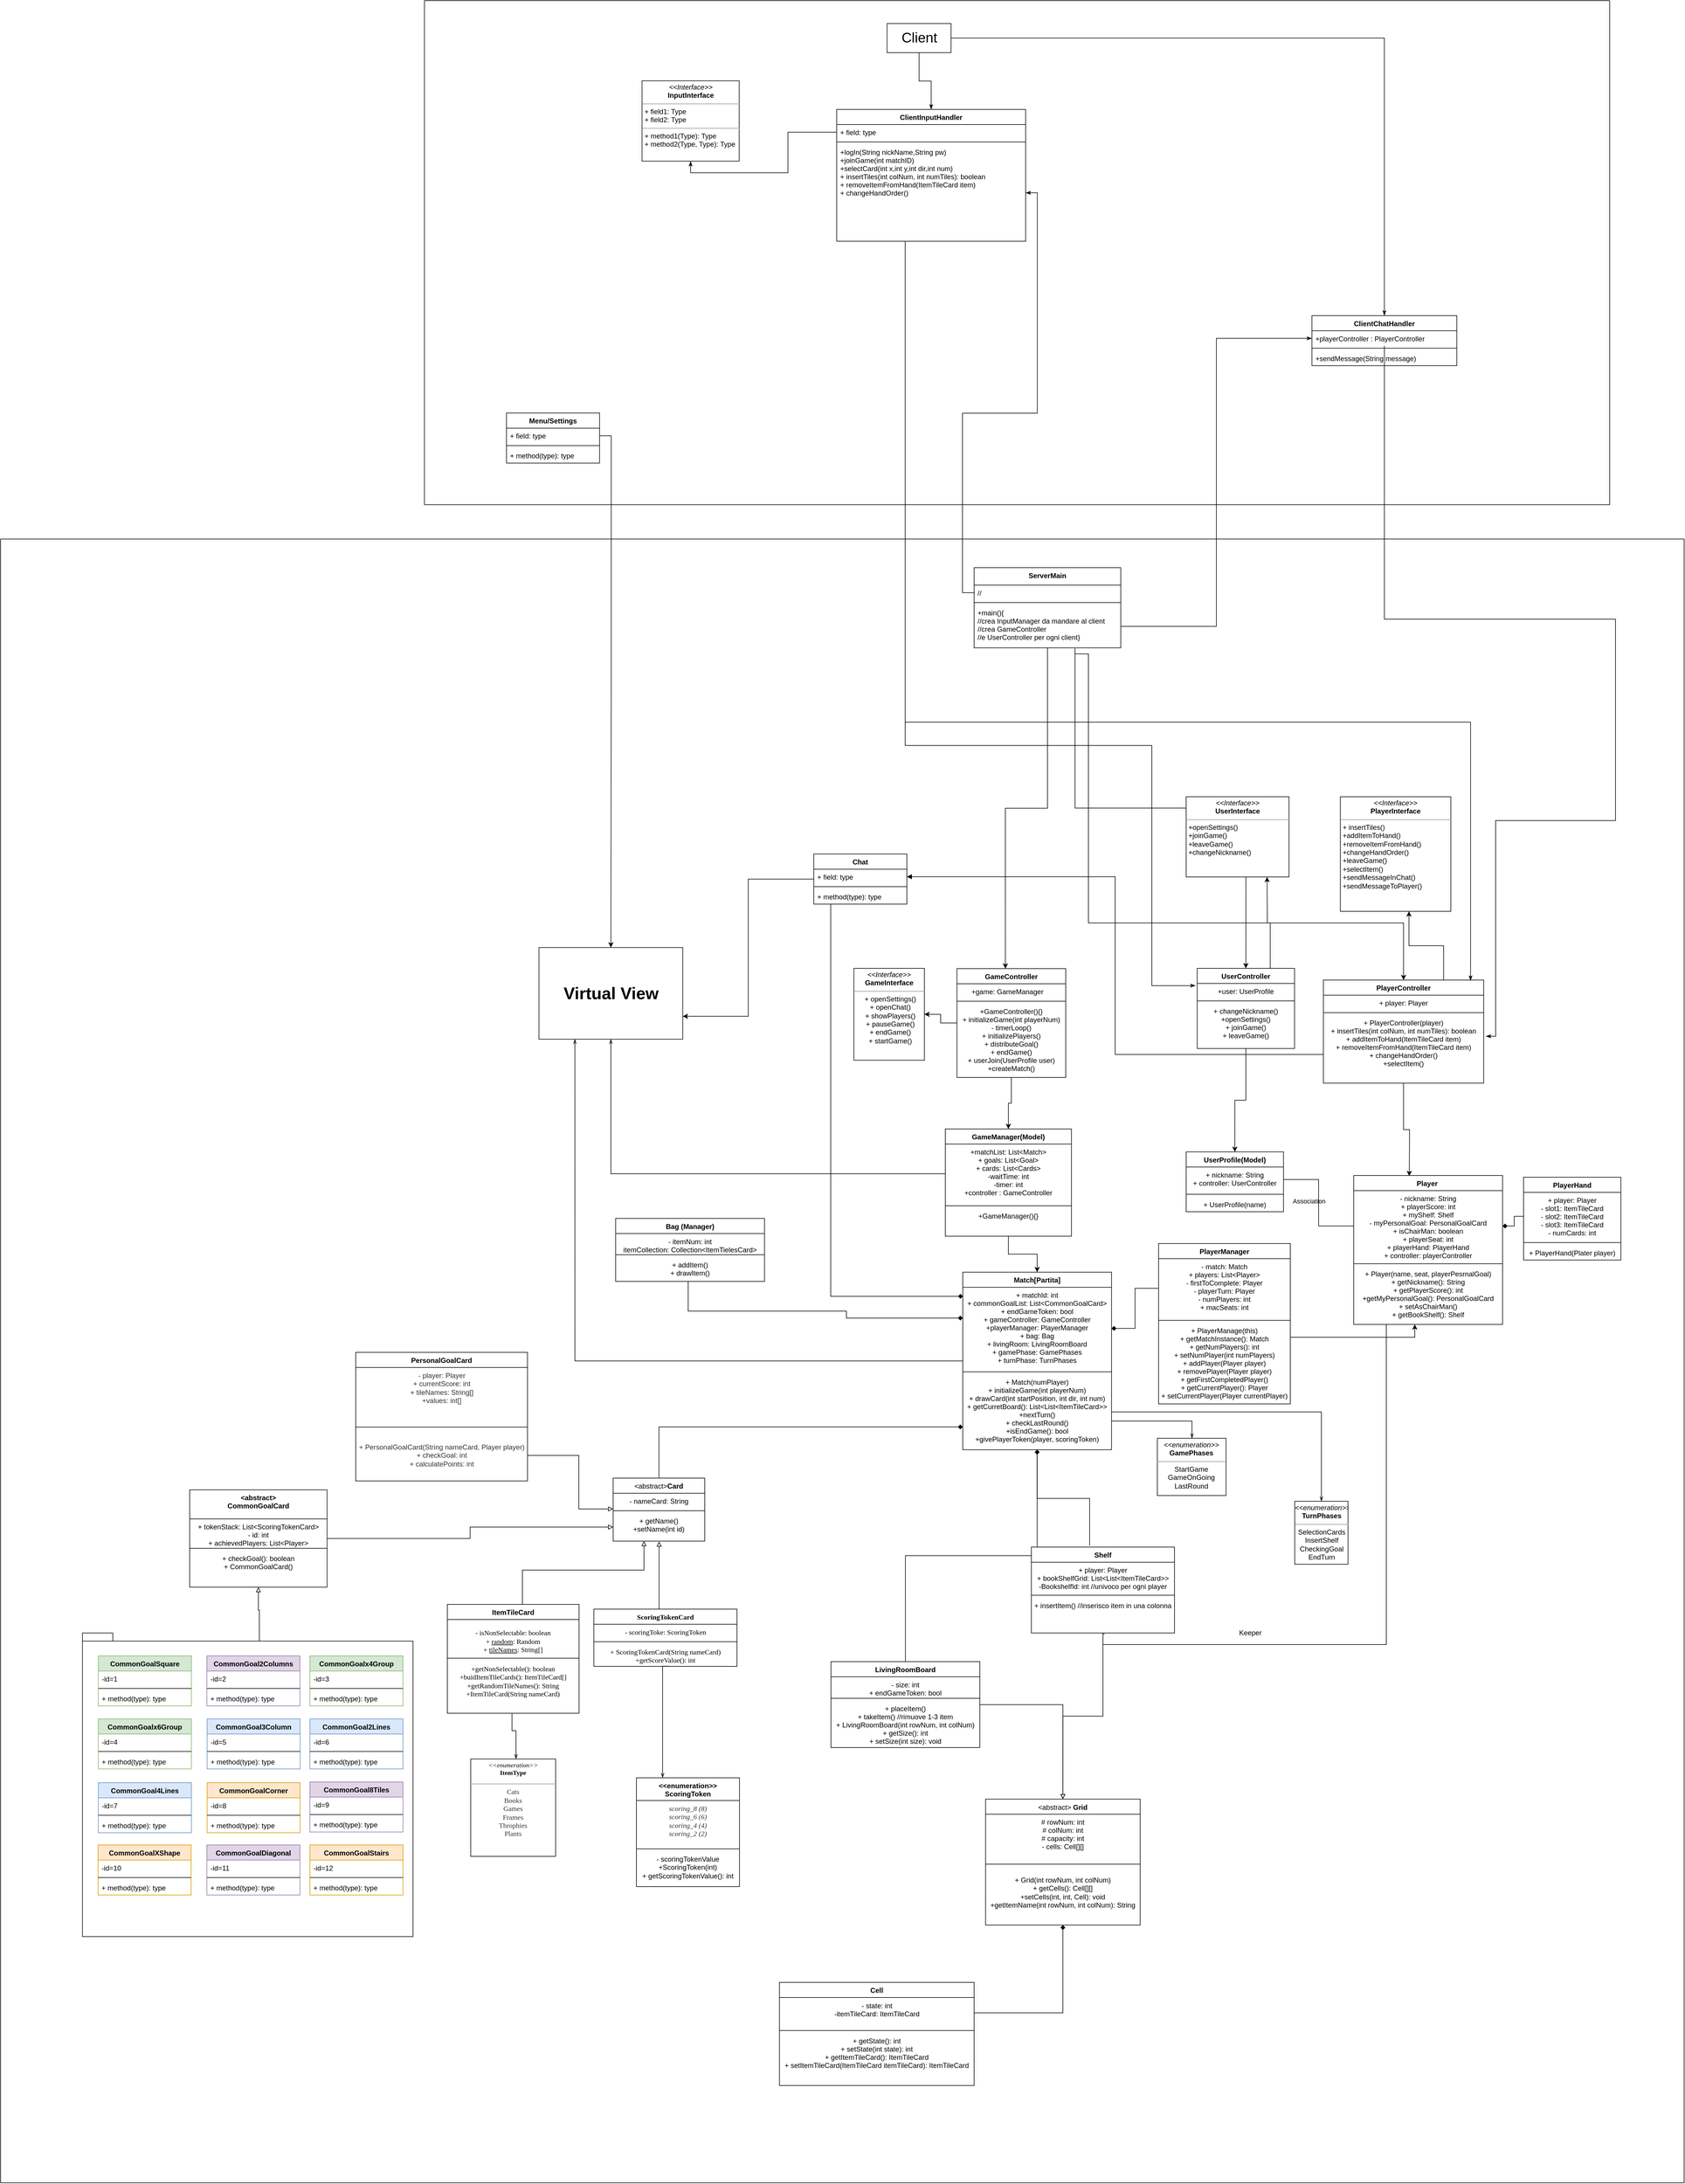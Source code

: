 <mxfile version="20.8.16" type="device"><diagram id="C5RBs43oDa-KdzZeNtuy" name="Page-1"><mxGraphModel dx="2216" dy="1798" grid="1" gridSize="9.842" guides="1" tooltips="1" connect="1" arrows="1" fold="1" page="0" pageScale="1" pageWidth="10000" pageHeight="10000" math="0" shadow="0"><root><mxCell id="WIyWlLk6GJQsqaUBKTNV-0"/><mxCell id="WIyWlLk6GJQsqaUBKTNV-1" parent="WIyWlLk6GJQsqaUBKTNV-0"/><mxCell id="GgPsyP5Te0Wjw_vOAYL1-17" style="edgeStyle=orthogonalEdgeStyle;rounded=0;orthogonalLoop=1;jettySize=auto;html=1;labelBackgroundColor=none;fontColor=default;entryX=0.5;entryY=0;entryDx=0;entryDy=0;" parent="WIyWlLk6GJQsqaUBKTNV-1" source="GgPsyP5Te0Wjw_vOAYL1-1" target="GgPsyP5Te0Wjw_vOAYL1-13" edge="1"><mxGeometry relative="1" as="geometry"><mxPoint x="551.18" y="836.612" as="targetPoint"/></mxGeometry></mxCell><mxCell id="GgPsyP5Te0Wjw_vOAYL1-208" style="edgeStyle=orthogonalEdgeStyle;rounded=0;orthogonalLoop=1;jettySize=auto;html=1;entryX=1;entryY=0.5;entryDx=0;entryDy=0;" parent="WIyWlLk6GJQsqaUBKTNV-1" source="GgPsyP5Te0Wjw_vOAYL1-1" target="GgPsyP5Te0Wjw_vOAYL1-207" edge="1"><mxGeometry relative="1" as="geometry"/></mxCell><mxCell id="GgPsyP5Te0Wjw_vOAYL1-1" value="GameController" style="swimlane;fontStyle=1;align=center;verticalAlign=top;childLayout=stackLayout;horizontal=1;startSize=26;horizontalStack=0;resizeParent=1;resizeParentMax=0;resizeLast=0;collapsible=1;marginBottom=0;labelBackgroundColor=none;" parent="WIyWlLk6GJQsqaUBKTNV-1" vertex="1"><mxGeometry x="502" y="472.44" width="187.01" height="187.01" as="geometry"/></mxCell><mxCell id="GgPsyP5Te0Wjw_vOAYL1-2" value="+game: GameManager    " style="text;strokeColor=none;fillColor=none;align=center;verticalAlign=top;spacingLeft=4;spacingRight=4;overflow=hidden;rotatable=0;points=[[0,0.5],[1,0.5]];portConstraint=eastwest;labelBackgroundColor=none;" parent="GgPsyP5Te0Wjw_vOAYL1-1" vertex="1"><mxGeometry y="26" width="187.01" height="26" as="geometry"/></mxCell><mxCell id="GgPsyP5Te0Wjw_vOAYL1-3" value="" style="line;strokeWidth=1;fillColor=none;align=left;verticalAlign=middle;spacingTop=-1;spacingLeft=3;spacingRight=3;rotatable=0;labelPosition=right;points=[];portConstraint=eastwest;labelBackgroundColor=none;" parent="GgPsyP5Te0Wjw_vOAYL1-1" vertex="1"><mxGeometry y="52" width="187.01" height="8" as="geometry"/></mxCell><mxCell id="GgPsyP5Te0Wjw_vOAYL1-4" value="+GameController(){}&#10;+ initializeGame(int playerNum)&#10;- timerLoop()&#10;+ initializePlayers()&#10;+ distributeGoal()&#10;+ endGame()&#10;+ userJoin(UserProfile user)&#10;+createMatch()&#10;&#10;" style="text;strokeColor=none;fillColor=none;align=center;verticalAlign=top;spacingLeft=4;spacingRight=4;overflow=hidden;rotatable=0;points=[[0,0.5],[1,0.5]];portConstraint=eastwest;labelBackgroundColor=none;" parent="GgPsyP5Te0Wjw_vOAYL1-1" vertex="1"><mxGeometry y="60" width="187.01" height="127.01" as="geometry"/></mxCell><mxCell id="GgPsyP5Te0Wjw_vOAYL1-12" style="edgeStyle=orthogonalEdgeStyle;rounded=0;orthogonalLoop=1;jettySize=auto;html=1;entryX=0.445;entryY=0;entryDx=0;entryDy=0;entryPerimeter=0;labelBackgroundColor=none;fontColor=default;" parent="WIyWlLk6GJQsqaUBKTNV-1" source="GgPsyP5Te0Wjw_vOAYL1-7" target="GgPsyP5Te0Wjw_vOAYL1-1" edge="1"><mxGeometry relative="1" as="geometry"/></mxCell><mxCell id="GgPsyP5Te0Wjw_vOAYL1-31" style="edgeStyle=orthogonalEdgeStyle;rounded=0;orthogonalLoop=1;jettySize=auto;html=1;entryX=0.5;entryY=0;entryDx=0;entryDy=0;exitX=0.688;exitY=1.013;exitDx=0;exitDy=0;exitPerimeter=0;labelBackgroundColor=none;fontColor=default;" parent="WIyWlLk6GJQsqaUBKTNV-1" source="GgPsyP5Te0Wjw_vOAYL1-10" target="GgPsyP5Te0Wjw_vOAYL1-23" edge="1"><mxGeometry relative="1" as="geometry"/></mxCell><mxCell id="GgPsyP5Te0Wjw_vOAYL1-34" style="edgeStyle=orthogonalEdgeStyle;rounded=0;orthogonalLoop=1;jettySize=auto;html=1;exitX=0.688;exitY=1.141;exitDx=0;exitDy=0;exitPerimeter=0;labelBackgroundColor=none;fontColor=default;entryX=0.5;entryY=0;entryDx=0;entryDy=0;" parent="WIyWlLk6GJQsqaUBKTNV-1" source="GgPsyP5Te0Wjw_vOAYL1-10" target="GgPsyP5Te0Wjw_vOAYL1-27" edge="1"><mxGeometry relative="1" as="geometry"><Array as="points"><mxPoint x="728" y="394"/><mxPoint x="1270" y="394"/></Array></mxGeometry></mxCell><mxCell id="GgPsyP5Te0Wjw_vOAYL1-7" value="ServerMain" style="swimlane;fontStyle=1;align=center;verticalAlign=top;childLayout=stackLayout;horizontal=1;startSize=30;horizontalStack=0;resizeParent=1;resizeParentMax=0;resizeLast=0;collapsible=1;marginBottom=0;labelBackgroundColor=none;" parent="WIyWlLk6GJQsqaUBKTNV-1" vertex="1"><mxGeometry x="531.49" y="-216.54" width="252.15" height="137.79" as="geometry"/></mxCell><mxCell id="GgPsyP5Te0Wjw_vOAYL1-8" value="//" style="text;strokeColor=none;fillColor=none;align=left;verticalAlign=top;spacingLeft=4;spacingRight=4;overflow=hidden;rotatable=0;points=[[0,0.5],[1,0.5]];portConstraint=eastwest;labelBackgroundColor=none;" parent="GgPsyP5Te0Wjw_vOAYL1-7" vertex="1"><mxGeometry y="30" width="252.15" height="26" as="geometry"/></mxCell><mxCell id="GgPsyP5Te0Wjw_vOAYL1-9" value="" style="line;strokeWidth=1;fillColor=none;align=left;verticalAlign=middle;spacingTop=-1;spacingLeft=3;spacingRight=3;rotatable=0;labelPosition=right;points=[];portConstraint=eastwest;labelBackgroundColor=none;" parent="GgPsyP5Te0Wjw_vOAYL1-7" vertex="1"><mxGeometry y="56" width="252.15" height="8" as="geometry"/></mxCell><mxCell id="GgPsyP5Te0Wjw_vOAYL1-10" value="+main(){&#10;//crea InputManager da mandare al client&#10;//crea GameController &#10;//e UserController per ogni client}" style="text;strokeColor=none;fillColor=none;align=left;verticalAlign=top;spacingLeft=4;spacingRight=4;overflow=hidden;rotatable=0;points=[[0,0.5],[1,0.5]];portConstraint=eastwest;labelBackgroundColor=none;" parent="GgPsyP5Te0Wjw_vOAYL1-7" vertex="1"><mxGeometry y="64" width="252.15" height="73.79" as="geometry"/></mxCell><mxCell id="GgPsyP5Te0Wjw_vOAYL1-22" style="edgeStyle=orthogonalEdgeStyle;rounded=0;orthogonalLoop=1;jettySize=auto;html=1;entryX=0.5;entryY=0;entryDx=0;entryDy=0;labelBackgroundColor=none;fontColor=default;" parent="WIyWlLk6GJQsqaUBKTNV-1" source="GgPsyP5Te0Wjw_vOAYL1-13" target="GgPsyP5Te0Wjw_vOAYL1-18" edge="1"><mxGeometry relative="1" as="geometry"/></mxCell><mxCell id="GgPsyP5Te0Wjw_vOAYL1-13" value="GameManager(Model)" style="swimlane;fontStyle=1;align=center;verticalAlign=top;childLayout=stackLayout;horizontal=1;startSize=26;horizontalStack=0;resizeParent=1;resizeParentMax=0;resizeLast=0;collapsible=1;marginBottom=0;labelBackgroundColor=none;" parent="WIyWlLk6GJQsqaUBKTNV-1" vertex="1"><mxGeometry x="482" y="748.03" width="216.81" height="184.22" as="geometry"/></mxCell><mxCell id="GgPsyP5Te0Wjw_vOAYL1-14" value="+matchList: List&lt;Match&gt;&#10;+ goals: List&lt;Goal&gt;&#10;+ cards: List&lt;Cards&gt;&#10;-waitTime: int&#10;-timer: int&#10;+controller : GameController" style="text;strokeColor=none;fillColor=none;align=center;verticalAlign=top;spacingLeft=4;spacingRight=4;overflow=hidden;rotatable=0;points=[[0,0.5],[1,0.5]];portConstraint=eastwest;labelBackgroundColor=none;" parent="GgPsyP5Te0Wjw_vOAYL1-13" vertex="1"><mxGeometry y="26" width="216.81" height="101.95" as="geometry"/></mxCell><mxCell id="GgPsyP5Te0Wjw_vOAYL1-15" value="" style="line;strokeWidth=1;fillColor=none;align=left;verticalAlign=middle;spacingTop=-1;spacingLeft=3;spacingRight=3;rotatable=0;labelPosition=right;points=[];portConstraint=eastwest;labelBackgroundColor=none;" parent="GgPsyP5Te0Wjw_vOAYL1-13" vertex="1"><mxGeometry y="127.95" width="216.81" height="8" as="geometry"/></mxCell><mxCell id="GgPsyP5Te0Wjw_vOAYL1-16" value="+GameManager(){}" style="text;strokeColor=none;fillColor=none;align=center;verticalAlign=top;spacingLeft=4;spacingRight=4;overflow=hidden;rotatable=0;points=[[0,0.5],[1,0.5]];portConstraint=eastwest;labelBackgroundColor=none;" parent="GgPsyP5Te0Wjw_vOAYL1-13" vertex="1"><mxGeometry y="135.95" width="216.81" height="48.27" as="geometry"/></mxCell><mxCell id="GgPsyP5Te0Wjw_vOAYL1-63" style="edgeStyle=orthogonalEdgeStyle;rounded=0;orthogonalLoop=1;jettySize=auto;html=1;entryX=0.5;entryY=0;entryDx=0;entryDy=0;startArrow=diamond;startFill=1;endArrow=none;endFill=0;labelBackgroundColor=none;fontColor=default;" parent="WIyWlLk6GJQsqaUBKTNV-1" source="GgPsyP5Te0Wjw_vOAYL1-18" target="GgPsyP5Te0Wjw_vOAYL1-58" edge="1"><mxGeometry relative="1" as="geometry"/></mxCell><mxCell id="GgPsyP5Te0Wjw_vOAYL1-75" style="edgeStyle=orthogonalEdgeStyle;rounded=0;orthogonalLoop=1;jettySize=auto;html=1;entryX=0.5;entryY=0;entryDx=0;entryDy=0;startArrow=diamond;startFill=1;endArrow=none;endFill=0;labelBackgroundColor=none;fontColor=default;" parent="WIyWlLk6GJQsqaUBKTNV-1" source="GgPsyP5Te0Wjw_vOAYL1-18" target="GgPsyP5Te0Wjw_vOAYL1-70" edge="1"><mxGeometry relative="1" as="geometry"><Array as="points"><mxPoint x="592" y="1260"/><mxPoint x="-9" y="1260"/></Array></mxGeometry></mxCell><mxCell id="GgPsyP5Te0Wjw_vOAYL1-76" style="edgeStyle=orthogonalEdgeStyle;rounded=0;orthogonalLoop=1;jettySize=auto;html=1;entryX=0.407;entryY=-0.017;entryDx=0;entryDy=0;entryPerimeter=0;startArrow=diamond;startFill=1;endArrow=none;endFill=0;labelBackgroundColor=none;fontColor=default;" parent="WIyWlLk6GJQsqaUBKTNV-1" source="GgPsyP5Te0Wjw_vOAYL1-18" target="GgPsyP5Te0Wjw_vOAYL1-64" edge="1"><mxGeometry relative="1" as="geometry"/></mxCell><mxCell id="GgPsyP5Te0Wjw_vOAYL1-85" style="edgeStyle=orthogonalEdgeStyle;rounded=0;orthogonalLoop=1;jettySize=auto;html=1;startArrow=diamond;startFill=1;endArrow=none;endFill=0;labelBackgroundColor=none;fontColor=default;" parent="WIyWlLk6GJQsqaUBKTNV-1" source="GgPsyP5Te0Wjw_vOAYL1-18" target="GgPsyP5Te0Wjw_vOAYL1-82" edge="1"><mxGeometry relative="1" as="geometry"><Array as="points"><mxPoint x="312" y="1073"/><mxPoint x="312" y="1061"/><mxPoint x="40" y="1061"/></Array><mxPoint x="39" y="994" as="targetPoint"/></mxGeometry></mxCell><mxCell id="GgPsyP5Te0Wjw_vOAYL1-206" style="edgeStyle=orthogonalEdgeStyle;rounded=0;orthogonalLoop=1;jettySize=auto;html=1;entryX=0.25;entryY=1;entryDx=0;entryDy=0;fontSize=29;startArrow=none;startFill=0;endArrow=openThin;endFill=0;labelBackgroundColor=none;fontColor=default;" parent="WIyWlLk6GJQsqaUBKTNV-1" source="GgPsyP5Te0Wjw_vOAYL1-18" target="GgPsyP5Te0Wjw_vOAYL1-204" edge="1"><mxGeometry relative="1" as="geometry"/></mxCell><mxCell id="GgPsyP5Te0Wjw_vOAYL1-18" value="Match[Partita]" style="swimlane;fontStyle=1;align=center;verticalAlign=top;childLayout=stackLayout;horizontal=1;startSize=26;horizontalStack=0;resizeParent=1;resizeParentMax=0;resizeLast=0;collapsible=1;marginBottom=0;labelBackgroundColor=none;" parent="WIyWlLk6GJQsqaUBKTNV-1" vertex="1"><mxGeometry x="512" y="994.09" width="255.72" height="305.12" as="geometry"/></mxCell><mxCell id="GgPsyP5Te0Wjw_vOAYL1-19" value="+ matchId: int&#10;+ commonGoalList: List&lt;CommonGoalCard&gt;&#10;+ endGameToken: bool&#10;+ gameController: GameController&#10;+playerManager: PlayerManager&#10;+ bag: Bag&#10;+ livingRoom: LivingRoomBoard&#10;+ gamePhase: GamePhases&#10;+ turnPhase: TurnPhases" style="text;strokeColor=none;fillColor=none;align=center;verticalAlign=top;spacingLeft=4;spacingRight=4;overflow=hidden;rotatable=0;points=[[0,0.5],[1,0.5]];portConstraint=eastwest;labelBackgroundColor=none;" parent="GgPsyP5Te0Wjw_vOAYL1-18" vertex="1"><mxGeometry y="26" width="255.72" height="141.32" as="geometry"/></mxCell><mxCell id="GgPsyP5Te0Wjw_vOAYL1-20" value="" style="line;strokeWidth=1;fillColor=none;align=left;verticalAlign=middle;spacingTop=-1;spacingLeft=3;spacingRight=3;rotatable=0;labelPosition=right;points=[];portConstraint=eastwest;labelBackgroundColor=none;" parent="GgPsyP5Te0Wjw_vOAYL1-18" vertex="1"><mxGeometry y="167.32" width="255.72" height="8" as="geometry"/></mxCell><mxCell id="GgPsyP5Te0Wjw_vOAYL1-21" value="+ Match(numPlayer)&#10;+ initializeGame(int playerNum)&#10;+ drawCard(int startPosition, int dir, int num)&#10;+ getCurretBoard(): List&lt;List&lt;ItemTileCard&gt;&gt;&#10;+nextTurn()&#10;+ checkLastRound()&#10;+isEndGame(): bool&#10;+givePlayerToken(player, scoringToken)" style="text;strokeColor=none;fillColor=none;align=center;verticalAlign=top;spacingLeft=4;spacingRight=4;overflow=hidden;rotatable=0;points=[[0,0.5],[1,0.5]];portConstraint=eastwest;labelBackgroundColor=none;" parent="GgPsyP5Te0Wjw_vOAYL1-18" vertex="1"><mxGeometry y="175.32" width="255.72" height="129.8" as="geometry"/></mxCell><mxCell id="GgPsyP5Te0Wjw_vOAYL1-39" style="edgeStyle=orthogonalEdgeStyle;rounded=0;orthogonalLoop=1;jettySize=auto;html=1;entryX=0.5;entryY=0;entryDx=0;entryDy=0;labelBackgroundColor=none;fontColor=default;" parent="WIyWlLk6GJQsqaUBKTNV-1" source="GgPsyP5Te0Wjw_vOAYL1-23" target="GgPsyP5Te0Wjw_vOAYL1-35" edge="1"><mxGeometry relative="1" as="geometry"/></mxCell><mxCell id="GgPsyP5Te0Wjw_vOAYL1-213" style="edgeStyle=orthogonalEdgeStyle;rounded=0;orthogonalLoop=1;jettySize=auto;html=1;exitX=0.75;exitY=0;exitDx=0;exitDy=0;" parent="WIyWlLk6GJQsqaUBKTNV-1" source="GgPsyP5Te0Wjw_vOAYL1-23" edge="1"><mxGeometry relative="1" as="geometry"><mxPoint x="1035.069" y="314.96" as="targetPoint"/></mxGeometry></mxCell><mxCell id="GgPsyP5Te0Wjw_vOAYL1-23" value="UserController" style="swimlane;fontStyle=1;align=center;verticalAlign=top;childLayout=stackLayout;horizontal=1;startSize=26;horizontalStack=0;resizeParent=1;resizeParentMax=0;resizeLast=0;collapsible=1;marginBottom=0;labelBackgroundColor=none;" parent="WIyWlLk6GJQsqaUBKTNV-1" vertex="1"><mxGeometry x="915" y="472" width="167.32" height="137.79" as="geometry"/></mxCell><mxCell id="GgPsyP5Te0Wjw_vOAYL1-24" value="+user: UserProfile" style="text;strokeColor=none;fillColor=none;align=center;verticalAlign=top;spacingLeft=4;spacingRight=4;overflow=hidden;rotatable=0;points=[[0,0.5],[1,0.5]];portConstraint=eastwest;labelBackgroundColor=none;" parent="GgPsyP5Te0Wjw_vOAYL1-23" vertex="1"><mxGeometry y="26" width="167.32" height="26" as="geometry"/></mxCell><mxCell id="GgPsyP5Te0Wjw_vOAYL1-25" value="" style="line;strokeWidth=1;fillColor=none;align=left;verticalAlign=middle;spacingTop=-1;spacingLeft=3;spacingRight=3;rotatable=0;labelPosition=right;points=[];portConstraint=eastwest;labelBackgroundColor=none;" parent="GgPsyP5Te0Wjw_vOAYL1-23" vertex="1"><mxGeometry y="52" width="167.32" height="8" as="geometry"/></mxCell><mxCell id="GgPsyP5Te0Wjw_vOAYL1-26" value="+ changeNickname()&#10;+openSettings()&#10;+ joinGame()&#10;+ leaveGame()" style="text;strokeColor=none;fillColor=none;align=center;verticalAlign=top;spacingLeft=4;spacingRight=4;overflow=hidden;rotatable=0;points=[[0,0.5],[1,0.5]];portConstraint=eastwest;labelBackgroundColor=none;" parent="GgPsyP5Te0Wjw_vOAYL1-23" vertex="1"><mxGeometry y="60" width="167.32" height="77.79" as="geometry"/></mxCell><mxCell id="GgPsyP5Te0Wjw_vOAYL1-44" style="edgeStyle=orthogonalEdgeStyle;rounded=0;orthogonalLoop=1;jettySize=auto;html=1;labelBackgroundColor=none;fontColor=default;" parent="WIyWlLk6GJQsqaUBKTNV-1" source="GgPsyP5Te0Wjw_vOAYL1-27" edge="1"><mxGeometry relative="1" as="geometry"><mxPoint x="1279.525" y="828.992" as="targetPoint"/></mxGeometry></mxCell><mxCell id="GgPsyP5Te0Wjw_vOAYL1-212" style="edgeStyle=orthogonalEdgeStyle;rounded=0;orthogonalLoop=1;jettySize=auto;html=1;exitX=0.75;exitY=0;exitDx=0;exitDy=0;entryX=0.621;entryY=1;entryDx=0;entryDy=0;entryPerimeter=0;" parent="WIyWlLk6GJQsqaUBKTNV-1" source="GgPsyP5Te0Wjw_vOAYL1-27" target="GgPsyP5Te0Wjw_vOAYL1-210" edge="1"><mxGeometry relative="1" as="geometry"/></mxCell><mxCell id="GgPsyP5Te0Wjw_vOAYL1-27" value="PlayerController" style="swimlane;fontStyle=1;align=center;verticalAlign=top;childLayout=stackLayout;horizontal=1;startSize=26;horizontalStack=0;resizeParent=1;resizeParentMax=0;resizeLast=0;collapsible=1;marginBottom=0;labelBackgroundColor=none;" parent="WIyWlLk6GJQsqaUBKTNV-1" vertex="1"><mxGeometry x="1131.89" y="492.13" width="275.59" height="177.17" as="geometry"/></mxCell><mxCell id="GgPsyP5Te0Wjw_vOAYL1-28" value="+ player: Player" style="text;strokeColor=none;fillColor=none;align=center;verticalAlign=top;spacingLeft=4;spacingRight=4;overflow=hidden;rotatable=0;points=[[0,0.5],[1,0.5]];portConstraint=eastwest;labelBackgroundColor=none;" parent="GgPsyP5Te0Wjw_vOAYL1-27" vertex="1"><mxGeometry y="26" width="275.59" height="26" as="geometry"/></mxCell><mxCell id="GgPsyP5Te0Wjw_vOAYL1-29" value="" style="line;strokeWidth=1;fillColor=none;align=left;verticalAlign=middle;spacingTop=-1;spacingLeft=3;spacingRight=3;rotatable=0;labelPosition=right;points=[];portConstraint=eastwest;labelBackgroundColor=none;" parent="GgPsyP5Te0Wjw_vOAYL1-27" vertex="1"><mxGeometry y="52" width="275.59" height="8" as="geometry"/></mxCell><mxCell id="GgPsyP5Te0Wjw_vOAYL1-30" value="+ PlayerController(player)&#10;+ insertTiles(int colNum, int numTiles): boolean&#10;+ addItemToHand(ItemTileCard item)&#10;+ removeItemFromHand(ItemTileCard item)&#10;+ changeHandOrder()&#10;+selectItem()" style="text;strokeColor=none;fillColor=none;align=center;verticalAlign=top;spacingLeft=4;spacingRight=4;overflow=hidden;rotatable=0;points=[[0,0.5],[1,0.5]];portConstraint=eastwest;labelBackgroundColor=none;" parent="GgPsyP5Te0Wjw_vOAYL1-27" vertex="1"><mxGeometry y="60" width="275.59" height="117.17" as="geometry"/></mxCell><mxCell id="GgPsyP5Te0Wjw_vOAYL1-35" value="UserProfile(Model)" style="swimlane;fontStyle=1;align=center;verticalAlign=top;childLayout=stackLayout;horizontal=1;startSize=26;horizontalStack=0;resizeParent=1;resizeParentMax=0;resizeLast=0;collapsible=1;marginBottom=0;labelBackgroundColor=none;" parent="WIyWlLk6GJQsqaUBKTNV-1" vertex="1"><mxGeometry x="896" y="787.4" width="167.32" height="102.9" as="geometry"/></mxCell><mxCell id="GgPsyP5Te0Wjw_vOAYL1-36" value="+ nickname: String&#10;+ controller: UserController" style="text;strokeColor=none;fillColor=none;align=center;verticalAlign=top;spacingLeft=4;spacingRight=4;overflow=hidden;rotatable=0;points=[[0,0.5],[1,0.5]];portConstraint=eastwest;labelBackgroundColor=none;" parent="GgPsyP5Te0Wjw_vOAYL1-35" vertex="1"><mxGeometry y="26" width="167.32" height="42.9" as="geometry"/></mxCell><mxCell id="GgPsyP5Te0Wjw_vOAYL1-37" value="" style="line;strokeWidth=1;fillColor=none;align=left;verticalAlign=middle;spacingTop=-1;spacingLeft=3;spacingRight=3;rotatable=0;labelPosition=right;points=[];portConstraint=eastwest;labelBackgroundColor=none;" parent="GgPsyP5Te0Wjw_vOAYL1-35" vertex="1"><mxGeometry y="68.9" width="167.32" height="8" as="geometry"/></mxCell><mxCell id="GgPsyP5Te0Wjw_vOAYL1-38" value="+ UserProfile(name)" style="text;strokeColor=none;fillColor=none;align=center;verticalAlign=top;spacingLeft=4;spacingRight=4;overflow=hidden;rotatable=0;points=[[0,0.5],[1,0.5]];portConstraint=eastwest;labelBackgroundColor=none;" parent="GgPsyP5Te0Wjw_vOAYL1-35" vertex="1"><mxGeometry y="76.9" width="167.32" height="26" as="geometry"/></mxCell><mxCell id="GgPsyP5Te0Wjw_vOAYL1-40" value="Player " style="swimlane;fontStyle=1;align=center;verticalAlign=top;childLayout=stackLayout;horizontal=1;startSize=26;horizontalStack=0;resizeParent=1;resizeParentMax=0;resizeLast=0;collapsible=1;marginBottom=0;labelBackgroundColor=none;" parent="WIyWlLk6GJQsqaUBKTNV-1" vertex="1"><mxGeometry x="1184" y="827.95" width="255.9" height="255.9" as="geometry"/></mxCell><mxCell id="GgPsyP5Te0Wjw_vOAYL1-41" value="- nickname: String&#10;+ playerScore: int&#10;+ myShelf: Shelf&#10;- myPersonalGoal: PersonalGoalCard&#10;+ isChairMan: boolean&#10;+ playerSeat: int&#10;+ playerHand: PlayerHand&#10;+ controller: playerController" style="text;strokeColor=none;fillColor=none;align=center;verticalAlign=top;spacingLeft=4;spacingRight=4;overflow=hidden;rotatable=0;points=[[0,0.5],[1,0.5]];portConstraint=eastwest;labelBackgroundColor=none;" parent="GgPsyP5Te0Wjw_vOAYL1-40" vertex="1"><mxGeometry y="26" width="255.9" height="121.64" as="geometry"/></mxCell><mxCell id="GgPsyP5Te0Wjw_vOAYL1-42" value="" style="line;strokeWidth=1;fillColor=none;align=left;verticalAlign=middle;spacingTop=-1;spacingLeft=3;spacingRight=3;rotatable=0;labelPosition=right;points=[];portConstraint=eastwest;labelBackgroundColor=none;" parent="GgPsyP5Te0Wjw_vOAYL1-40" vertex="1"><mxGeometry y="147.64" width="255.9" height="8" as="geometry"/></mxCell><mxCell id="GgPsyP5Te0Wjw_vOAYL1-43" value="+ Player(name, seat, playerPesrnalGoal)&#10;+ getNickname(): String&#10;+ getPlayerScore(): int&#10;+getMyPersonalGoal(): PersonalGoalCard&#10;+ setAsChairMan()&#10;+ getBookShelf(): Shelf" style="text;strokeColor=none;fillColor=none;align=center;verticalAlign=top;spacingLeft=4;spacingRight=4;overflow=hidden;rotatable=0;points=[[0,0.5],[1,0.5]];portConstraint=eastwest;labelBackgroundColor=none;" parent="GgPsyP5Te0Wjw_vOAYL1-40" vertex="1"><mxGeometry y="155.64" width="255.9" height="100.26" as="geometry"/></mxCell><mxCell id="GgPsyP5Te0Wjw_vOAYL1-50" style="edgeStyle=orthogonalEdgeStyle;rounded=0;orthogonalLoop=1;jettySize=auto;html=1;startArrow=none;startFill=0;endArrow=classic;endFill=1;labelBackgroundColor=none;fontColor=default;" parent="WIyWlLk6GJQsqaUBKTNV-1" source="GgPsyP5Te0Wjw_vOAYL1-45" target="GgPsyP5Te0Wjw_vOAYL1-43" edge="1"><mxGeometry relative="1" as="geometry"><mxPoint x="1289.367" y="925.195" as="targetPoint"/><Array as="points"><mxPoint x="1289" y="1106"/></Array></mxGeometry></mxCell><mxCell id="GgPsyP5Te0Wjw_vOAYL1-45" value="PlayerManager" style="swimlane;fontStyle=1;align=center;verticalAlign=top;childLayout=stackLayout;horizontal=1;startSize=26;horizontalStack=0;resizeParent=1;resizeParentMax=0;resizeLast=0;collapsible=1;marginBottom=0;labelBackgroundColor=none;" parent="WIyWlLk6GJQsqaUBKTNV-1" vertex="1"><mxGeometry x="848.62" y="944.88" width="226.38" height="275.59" as="geometry"/></mxCell><mxCell id="GgPsyP5Te0Wjw_vOAYL1-46" value="- match: Match&#10;+ players: List&lt;Player&gt;&#10;- firstToComplete: Player&#10;- playerTurn: Player&#10;- numPlayers: int&#10;+ macSeats: int" style="text;strokeColor=none;fillColor=none;align=center;verticalAlign=top;spacingLeft=4;spacingRight=4;overflow=hidden;rotatable=0;points=[[0,0.5],[1,0.5]];portConstraint=eastwest;labelBackgroundColor=none;" parent="GgPsyP5Te0Wjw_vOAYL1-45" vertex="1"><mxGeometry y="26" width="226.38" height="101.95" as="geometry"/></mxCell><mxCell id="GgPsyP5Te0Wjw_vOAYL1-47" value="" style="line;strokeWidth=1;fillColor=none;align=left;verticalAlign=middle;spacingTop=-1;spacingLeft=3;spacingRight=3;rotatable=0;labelPosition=right;points=[];portConstraint=eastwest;labelBackgroundColor=none;" parent="GgPsyP5Te0Wjw_vOAYL1-45" vertex="1"><mxGeometry y="127.95" width="226.38" height="8" as="geometry"/></mxCell><mxCell id="GgPsyP5Te0Wjw_vOAYL1-48" value="+ PlayerManage(this)&#10;+ getMatchInstance(): Match&#10;+ getNumPlayers(): int&#10;+ setNumPlayer(int numPlayers)&#10;+ addPlayer(Player player)&#10;+ removePlayer(Player player)&#10;+ getFirstCompletedPlayer()&#10;+ getCurrentPlayer(): Player&#10;+ setCurrentPlayer(Player currentPlayer)" style="text;strokeColor=none;fillColor=none;align=center;verticalAlign=top;spacingLeft=4;spacingRight=4;overflow=hidden;rotatable=0;points=[[0,0.5],[1,0.5]];portConstraint=eastwest;labelBackgroundColor=none;" parent="GgPsyP5Te0Wjw_vOAYL1-45" vertex="1"><mxGeometry y="135.95" width="226.38" height="139.64" as="geometry"/></mxCell><mxCell id="GgPsyP5Te0Wjw_vOAYL1-49" style="edgeStyle=orthogonalEdgeStyle;rounded=0;orthogonalLoop=1;jettySize=auto;html=1;entryX=0;entryY=0.5;entryDx=0;entryDy=0;endArrow=none;endFill=0;startArrow=diamond;startFill=1;labelBackgroundColor=none;fontColor=default;" parent="WIyWlLk6GJQsqaUBKTNV-1" source="GgPsyP5Te0Wjw_vOAYL1-19" target="GgPsyP5Te0Wjw_vOAYL1-46" edge="1"><mxGeometry relative="1" as="geometry"/></mxCell><mxCell id="GgPsyP5Te0Wjw_vOAYL1-51" style="edgeStyle=orthogonalEdgeStyle;rounded=0;orthogonalLoop=1;jettySize=auto;html=1;startArrow=none;startFill=0;endArrow=none;endFill=0;labelBackgroundColor=none;fontColor=default;" parent="WIyWlLk6GJQsqaUBKTNV-1" source="GgPsyP5Te0Wjw_vOAYL1-36" target="GgPsyP5Te0Wjw_vOAYL1-41" edge="1"><mxGeometry relative="1" as="geometry"/></mxCell><mxCell id="GgPsyP5Te0Wjw_vOAYL1-52" value="Association" style="edgeLabel;html=1;align=center;verticalAlign=middle;resizable=0;points=[];labelBackgroundColor=none;" parent="GgPsyP5Te0Wjw_vOAYL1-51" vertex="1" connectable="0"><mxGeometry x="0.253" y="-4" relative="1" as="geometry"><mxPoint x="-13" y="-28" as="offset"/></mxGeometry></mxCell><mxCell id="GgPsyP5Te0Wjw_vOAYL1-53" value="PlayerHand" style="swimlane;fontStyle=1;align=center;verticalAlign=top;childLayout=stackLayout;horizontal=1;startSize=26;horizontalStack=0;resizeParent=1;resizeParentMax=0;resizeLast=0;collapsible=1;marginBottom=0;labelBackgroundColor=none;" parent="WIyWlLk6GJQsqaUBKTNV-1" vertex="1"><mxGeometry x="1476" y="831" width="167.32" height="142.27" as="geometry"/></mxCell><mxCell id="GgPsyP5Te0Wjw_vOAYL1-54" value="+ player: Player&#10;- slot1: ItemTileCard&#10;- slot2: ItemTileCard&#10;- slot3: ItemTileCard&#10;- numCards: int" style="text;strokeColor=none;fillColor=none;align=center;verticalAlign=top;spacingLeft=4;spacingRight=4;overflow=hidden;rotatable=0;points=[[0,0.5],[1,0.5]];portConstraint=eastwest;labelBackgroundColor=none;" parent="GgPsyP5Te0Wjw_vOAYL1-53" vertex="1"><mxGeometry y="26" width="167.32" height="82.27" as="geometry"/></mxCell><mxCell id="GgPsyP5Te0Wjw_vOAYL1-55" value="" style="line;strokeWidth=1;fillColor=none;align=left;verticalAlign=middle;spacingTop=-1;spacingLeft=3;spacingRight=3;rotatable=0;labelPosition=right;points=[];portConstraint=eastwest;labelBackgroundColor=none;" parent="GgPsyP5Te0Wjw_vOAYL1-53" vertex="1"><mxGeometry y="108.27" width="167.32" height="8" as="geometry"/></mxCell><mxCell id="GgPsyP5Te0Wjw_vOAYL1-56" value="+ PlayerHand(Plater player)" style="text;strokeColor=none;fillColor=none;align=center;verticalAlign=top;spacingLeft=4;spacingRight=4;overflow=hidden;rotatable=0;points=[[0,0.5],[1,0.5]];portConstraint=eastwest;labelBackgroundColor=none;" parent="GgPsyP5Te0Wjw_vOAYL1-53" vertex="1"><mxGeometry y="116.27" width="167.32" height="26" as="geometry"/></mxCell><mxCell id="GgPsyP5Te0Wjw_vOAYL1-57" style="edgeStyle=orthogonalEdgeStyle;rounded=0;orthogonalLoop=1;jettySize=auto;html=1;entryX=0;entryY=0.5;entryDx=0;entryDy=0;startArrow=diamond;startFill=1;endArrow=none;endFill=0;labelBackgroundColor=none;fontColor=default;" parent="WIyWlLk6GJQsqaUBKTNV-1" source="GgPsyP5Te0Wjw_vOAYL1-41" target="GgPsyP5Te0Wjw_vOAYL1-54" edge="1"><mxGeometry relative="1" as="geometry"/></mxCell><mxCell id="GgPsyP5Te0Wjw_vOAYL1-91" style="edgeStyle=orthogonalEdgeStyle;rounded=0;orthogonalLoop=1;jettySize=auto;html=1;entryX=0.5;entryY=0;entryDx=0;entryDy=0;startArrow=none;startFill=0;endArrow=block;endFill=0;labelBackgroundColor=none;fontColor=default;" parent="WIyWlLk6GJQsqaUBKTNV-1" source="GgPsyP5Te0Wjw_vOAYL1-58" target="GgPsyP5Te0Wjw_vOAYL1-86" edge="1"><mxGeometry relative="1" as="geometry"/></mxCell><mxCell id="GgPsyP5Te0Wjw_vOAYL1-58" value="LivingRoomBoard" style="swimlane;fontStyle=1;align=center;verticalAlign=top;childLayout=stackLayout;horizontal=1;startSize=26;horizontalStack=0;resizeParent=1;resizeParentMax=0;resizeLast=0;collapsible=1;marginBottom=0;labelBackgroundColor=none;" parent="WIyWlLk6GJQsqaUBKTNV-1" vertex="1"><mxGeometry x="285.43" y="1663.38" width="255.9" height="147.64" as="geometry"/></mxCell><mxCell id="GgPsyP5Te0Wjw_vOAYL1-59" value="- size: int&#10;+ endGameToken: bool" style="text;strokeColor=none;fillColor=none;align=center;verticalAlign=top;spacingLeft=4;spacingRight=4;overflow=hidden;rotatable=0;points=[[0,0.5],[1,0.5]];portConstraint=eastwest;labelBackgroundColor=none;" parent="GgPsyP5Te0Wjw_vOAYL1-58" vertex="1"><mxGeometry y="26" width="255.9" height="33.05" as="geometry"/></mxCell><mxCell id="GgPsyP5Te0Wjw_vOAYL1-60" value="" style="line;strokeWidth=1;fillColor=none;align=left;verticalAlign=middle;spacingTop=-1;spacingLeft=3;spacingRight=3;rotatable=0;labelPosition=right;points=[];portConstraint=eastwest;labelBackgroundColor=none;" parent="GgPsyP5Te0Wjw_vOAYL1-58" vertex="1"><mxGeometry y="59.05" width="255.9" height="8" as="geometry"/></mxCell><mxCell id="GgPsyP5Te0Wjw_vOAYL1-61" value="+ placeItem()&#10;+ takeItem() //rimuove 1-3 item&#10;+ LivingRoomBoard(int rowNum, int colNum)&#10;+ getSize(): int&#10;+ setSize(int size): void" style="text;strokeColor=none;fillColor=none;align=center;verticalAlign=top;spacingLeft=4;spacingRight=4;overflow=hidden;rotatable=0;points=[[0,0.5],[1,0.5]];portConstraint=eastwest;labelBackgroundColor=none;" parent="GgPsyP5Te0Wjw_vOAYL1-58" vertex="1"><mxGeometry y="67.05" width="255.9" height="80.59" as="geometry"/></mxCell><mxCell id="GgPsyP5Te0Wjw_vOAYL1-92" style="edgeStyle=orthogonalEdgeStyle;rounded=0;orthogonalLoop=1;jettySize=auto;html=1;entryX=0.5;entryY=0;entryDx=0;entryDy=0;startArrow=none;startFill=0;endArrow=block;endFill=0;labelBackgroundColor=none;fontColor=default;" parent="WIyWlLk6GJQsqaUBKTNV-1" source="GgPsyP5Te0Wjw_vOAYL1-64" target="GgPsyP5Te0Wjw_vOAYL1-86" edge="1"><mxGeometry relative="1" as="geometry"><Array as="points"><mxPoint x="753" y="1757"/><mxPoint x="684" y="1757"/></Array></mxGeometry></mxCell><mxCell id="GgPsyP5Te0Wjw_vOAYL1-64" value="Shelf" style="swimlane;fontStyle=1;align=center;verticalAlign=top;childLayout=stackLayout;horizontal=1;startSize=26;horizontalStack=0;resizeParent=1;resizeParentMax=0;resizeLast=0;collapsible=1;marginBottom=0;labelBackgroundColor=none;" parent="WIyWlLk6GJQsqaUBKTNV-1" vertex="1"><mxGeometry x="629.92" y="1466.53" width="246.06" height="147.64" as="geometry"/></mxCell><mxCell id="GgPsyP5Te0Wjw_vOAYL1-65" value="+ player: Player&#10;+ bookShelfGrid: List&lt;List&lt;ItemTileCard&gt;&gt;&#10;-BookshelfId: int //univoco per ogni player" style="text;strokeColor=none;fillColor=none;align=center;verticalAlign=top;spacingLeft=4;spacingRight=4;overflow=hidden;rotatable=0;points=[[0,0.5],[1,0.5]];portConstraint=eastwest;labelBackgroundColor=none;" parent="GgPsyP5Te0Wjw_vOAYL1-64" vertex="1"><mxGeometry y="26" width="246.06" height="52.74" as="geometry"/></mxCell><mxCell id="GgPsyP5Te0Wjw_vOAYL1-66" value="" style="line;strokeWidth=1;fillColor=none;align=left;verticalAlign=middle;spacingTop=-1;spacingLeft=3;spacingRight=3;rotatable=0;labelPosition=right;points=[];portConstraint=eastwest;labelBackgroundColor=none;" parent="GgPsyP5Te0Wjw_vOAYL1-64" vertex="1"><mxGeometry y="78.74" width="246.06" height="8" as="geometry"/></mxCell><mxCell id="GgPsyP5Te0Wjw_vOAYL1-67" value="+ insertItem() //inserisco item in una colonna" style="text;strokeColor=none;fillColor=none;align=center;verticalAlign=top;spacingLeft=4;spacingRight=4;overflow=hidden;rotatable=0;points=[[0,0.5],[1,0.5]];portConstraint=eastwest;labelBackgroundColor=none;" parent="GgPsyP5Te0Wjw_vOAYL1-64" vertex="1"><mxGeometry y="86.74" width="246.06" height="60.9" as="geometry"/></mxCell><mxCell id="GgPsyP5Te0Wjw_vOAYL1-70" value="&amp;lt;abstract&amp;gt;&lt;b&gt;Card&lt;/b&gt;" style="swimlane;fontStyle=0;align=center;verticalAlign=top;childLayout=stackLayout;horizontal=1;startSize=26;horizontalStack=0;resizeParent=1;resizeParentMax=0;resizeLast=0;collapsible=1;marginBottom=0;labelBackgroundColor=none;html=1;whiteSpace=wrap;textDirection=ltr;" parent="WIyWlLk6GJQsqaUBKTNV-1" vertex="1"><mxGeometry x="-89" y="1348" width="157.48" height="108.27" as="geometry"/></mxCell><mxCell id="GgPsyP5Te0Wjw_vOAYL1-71" value="- nameCard: String" style="text;strokeColor=none;fillColor=none;align=center;verticalAlign=top;spacingLeft=4;spacingRight=4;overflow=hidden;rotatable=0;points=[[0,0.5],[1,0.5]];portConstraint=eastwest;labelBackgroundColor=none;" parent="GgPsyP5Te0Wjw_vOAYL1-70" vertex="1"><mxGeometry y="26" width="157.48" height="26" as="geometry"/></mxCell><mxCell id="GgPsyP5Te0Wjw_vOAYL1-72" value="" style="line;strokeWidth=1;fillColor=none;align=left;verticalAlign=middle;spacingTop=-1;spacingLeft=3;spacingRight=3;rotatable=0;labelPosition=right;points=[];portConstraint=eastwest;labelBackgroundColor=none;" parent="GgPsyP5Te0Wjw_vOAYL1-70" vertex="1"><mxGeometry y="52" width="157.48" height="8" as="geometry"/></mxCell><mxCell id="GgPsyP5Te0Wjw_vOAYL1-73" value="+ getName()&lt;br&gt;+setName(int id)" style="text;strokeColor=none;fillColor=none;align=center;verticalAlign=top;spacingLeft=4;spacingRight=4;overflow=hidden;rotatable=0;points=[[0,0.5],[1,0.5]];portConstraint=eastwest;labelBackgroundColor=none;whiteSpace=wrap;html=1;textDirection=ltr;" parent="GgPsyP5Te0Wjw_vOAYL1-70" vertex="1"><mxGeometry y="60" width="157.48" height="48.27" as="geometry"/></mxCell><mxCell id="GgPsyP5Te0Wjw_vOAYL1-77" style="edgeStyle=orthogonalEdgeStyle;rounded=0;orthogonalLoop=1;jettySize=auto;html=1;startArrow=none;startFill=0;endArrow=none;endFill=0;labelBackgroundColor=none;fontColor=default;exitX=0.511;exitY=1.028;exitDx=0;exitDy=0;exitPerimeter=0;" parent="WIyWlLk6GJQsqaUBKTNV-1" source="GgPsyP5Te0Wjw_vOAYL1-67" target="GgPsyP5Te0Wjw_vOAYL1-43" edge="1"><mxGeometry relative="1" as="geometry"><mxPoint x="1309.052" y="922.528" as="targetPoint"/><Array as="points"><mxPoint x="753" y="1616"/><mxPoint x="753" y="1634"/><mxPoint x="1240" y="1634"/></Array></mxGeometry></mxCell><mxCell id="GgPsyP5Te0Wjw_vOAYL1-78" value="Keeper" style="text;html=1;align=center;verticalAlign=middle;resizable=0;points=[];autosize=1;strokeColor=none;fillColor=none;labelBackgroundColor=none;" parent="WIyWlLk6GJQsqaUBKTNV-1" vertex="1"><mxGeometry x="976" y="1599" width="59.055" height="29.527" as="geometry"/></mxCell><mxCell id="GgPsyP5Te0Wjw_vOAYL1-79" value="Bag (Manager)" style="swimlane;fontStyle=1;align=center;verticalAlign=top;childLayout=stackLayout;horizontal=1;startSize=26;horizontalStack=0;resizeParent=1;resizeParentMax=0;resizeLast=0;collapsible=1;marginBottom=0;labelBackgroundColor=none;" parent="WIyWlLk6GJQsqaUBKTNV-1" vertex="1"><mxGeometry x="-84.71" y="901.77" width="255.9" height="108.27" as="geometry"/></mxCell><mxCell id="GgPsyP5Te0Wjw_vOAYL1-80" value="- itemNum: int&#10;itemCollection: Collection&lt;ItemTielesCard&gt;" style="text;strokeColor=none;fillColor=none;align=center;verticalAlign=top;spacingLeft=4;spacingRight=4;overflow=hidden;rotatable=0;points=[[0,0.5],[1,0.5]];portConstraint=eastwest;labelBackgroundColor=none;" parent="GgPsyP5Te0Wjw_vOAYL1-79" vertex="1"><mxGeometry y="26" width="255.9" height="32.32" as="geometry"/></mxCell><mxCell id="GgPsyP5Te0Wjw_vOAYL1-81" value="" style="line;strokeWidth=1;fillColor=none;align=left;verticalAlign=middle;spacingTop=-1;spacingLeft=3;spacingRight=3;rotatable=0;labelPosition=right;points=[];portConstraint=eastwest;labelBackgroundColor=none;" parent="GgPsyP5Te0Wjw_vOAYL1-79" vertex="1"><mxGeometry y="58.32" width="255.9" height="8" as="geometry"/></mxCell><mxCell id="GgPsyP5Te0Wjw_vOAYL1-82" value="+ addItem()&#10;+ drawItem()" style="text;strokeColor=none;fillColor=none;align=center;verticalAlign=top;spacingLeft=4;spacingRight=4;overflow=hidden;rotatable=0;points=[[0,0.5],[1,0.5]];portConstraint=eastwest;labelBackgroundColor=none;" parent="GgPsyP5Te0Wjw_vOAYL1-79" vertex="1"><mxGeometry y="66.32" width="255.9" height="41.95" as="geometry"/></mxCell><mxCell id="GgPsyP5Te0Wjw_vOAYL1-98" style="edgeStyle=orthogonalEdgeStyle;rounded=0;orthogonalLoop=1;jettySize=auto;html=1;entryX=1;entryY=0.5;entryDx=0;entryDy=0;startArrow=diamond;startFill=1;endArrow=none;endFill=0;labelBackgroundColor=none;fontColor=default;" parent="WIyWlLk6GJQsqaUBKTNV-1" source="GgPsyP5Te0Wjw_vOAYL1-86" target="GgPsyP5Te0Wjw_vOAYL1-94" edge="1"><mxGeometry relative="1" as="geometry"/></mxCell><mxCell id="GgPsyP5Te0Wjw_vOAYL1-86" value="&lt;span style=&quot;font-weight: normal;&quot;&gt;&amp;lt;abstract&amp;gt;&lt;/span&gt; Grid" style="swimlane;fontStyle=1;align=center;verticalAlign=top;childLayout=stackLayout;horizontal=1;startSize=26;horizontalStack=0;resizeParent=1;resizeParentMax=0;resizeLast=0;collapsible=1;marginBottom=0;labelBackgroundColor=none;html=1;whiteSpace=wrap;textDirection=ltr;" parent="WIyWlLk6GJQsqaUBKTNV-1" vertex="1"><mxGeometry x="551.18" y="1899.6" width="265.75" height="216.54" as="geometry"/></mxCell><mxCell id="GgPsyP5Te0Wjw_vOAYL1-87" value="# rowNum: int&#10;# colNum: int&#10;# capacity: int&#10;- cells: Cell[][]" style="text;strokeColor=none;fillColor=none;align=center;verticalAlign=top;spacingLeft=4;spacingRight=4;overflow=hidden;rotatable=0;points=[[0,0.5],[1,0.5]];portConstraint=eastwest;labelBackgroundColor=none;" parent="GgPsyP5Te0Wjw_vOAYL1-86" vertex="1"><mxGeometry y="26" width="265.75" height="72.43" as="geometry"/></mxCell><mxCell id="GgPsyP5Te0Wjw_vOAYL1-88" value="" style="line;strokeWidth=1;fillColor=none;align=left;verticalAlign=middle;spacingTop=-1;spacingLeft=3;spacingRight=3;rotatable=0;labelPosition=right;points=[];portConstraint=eastwest;labelBackgroundColor=none;" parent="GgPsyP5Te0Wjw_vOAYL1-86" vertex="1"><mxGeometry y="98.43" width="265.75" height="26.74" as="geometry"/></mxCell><mxCell id="GgPsyP5Te0Wjw_vOAYL1-89" value="+ Grid(int rowNum, int colNum)&lt;br&gt;+ getCells(): Cell[][]&lt;br&gt;+setCells(int, int, Cell): void&lt;br&gt;+getItemName(int rowNum, int colNum): String" style="text;strokeColor=none;fillColor=none;align=center;verticalAlign=top;spacingLeft=4;spacingRight=4;overflow=hidden;rotatable=0;points=[[0,0.5],[1,0.5]];portConstraint=eastwest;labelBackgroundColor=none;whiteSpace=wrap;html=1;" parent="GgPsyP5Te0Wjw_vOAYL1-86" vertex="1"><mxGeometry y="125.17" width="265.75" height="91.37" as="geometry"/></mxCell><mxCell id="GgPsyP5Te0Wjw_vOAYL1-93" value="Cell" style="swimlane;fontStyle=1;align=center;verticalAlign=top;childLayout=stackLayout;horizontal=1;startSize=26;horizontalStack=0;resizeParent=1;resizeParentMax=0;resizeLast=0;collapsible=1;marginBottom=0;labelBackgroundColor=none;" parent="WIyWlLk6GJQsqaUBKTNV-1" vertex="1"><mxGeometry x="196.85" y="2214.56" width="334.65" height="177.16" as="geometry"/></mxCell><mxCell id="GgPsyP5Te0Wjw_vOAYL1-94" value="- state: int&lt;br&gt;-itemTileCard: ItemTileCard" style="text;strokeColor=none;fillColor=none;align=center;verticalAlign=top;spacingLeft=4;spacingRight=4;overflow=hidden;rotatable=0;points=[[0,0.5],[1,0.5]];portConstraint=eastwest;labelBackgroundColor=none;textDirection=ltr;whiteSpace=wrap;html=1;" parent="GgPsyP5Te0Wjw_vOAYL1-93" vertex="1"><mxGeometry y="26" width="334.65" height="52.74" as="geometry"/></mxCell><mxCell id="GgPsyP5Te0Wjw_vOAYL1-95" value="" style="line;strokeWidth=1;fillColor=none;align=left;verticalAlign=middle;spacingTop=-1;spacingLeft=3;spacingRight=3;rotatable=0;labelPosition=right;points=[];portConstraint=eastwest;labelBackgroundColor=none;" parent="GgPsyP5Te0Wjw_vOAYL1-93" vertex="1"><mxGeometry y="78.74" width="334.65" height="8" as="geometry"/></mxCell><mxCell id="GgPsyP5Te0Wjw_vOAYL1-96" value="+ getState(): int&#10;+ setState(int state): int&#10;+ getItemTileCard(): ItemTileCard&#10;+ setItemTileCard(ItemTileCard itemTileCard): ItemTileCard" style="text;strokeColor=none;fillColor=none;align=center;verticalAlign=top;spacingLeft=4;spacingRight=4;overflow=hidden;rotatable=0;points=[[0,0.5],[1,0.5]];portConstraint=eastwest;labelBackgroundColor=none;textDirection=ltr;" parent="GgPsyP5Te0Wjw_vOAYL1-93" vertex="1"><mxGeometry y="86.74" width="334.65" height="90.42" as="geometry"/></mxCell><mxCell id="GgPsyP5Te0Wjw_vOAYL1-104" style="edgeStyle=orthogonalEdgeStyle;rounded=0;orthogonalLoop=1;jettySize=auto;html=1;startArrow=none;startFill=0;endArrow=block;endFill=0;labelBackgroundColor=none;fontColor=default;" parent="WIyWlLk6GJQsqaUBKTNV-1" source="GgPsyP5Te0Wjw_vOAYL1-99" target="GgPsyP5Te0Wjw_vOAYL1-73" edge="1"><mxGeometry relative="1" as="geometry"><Array as="points"><mxPoint x="-10" y="1457"/><mxPoint x="-10" y="1457"/></Array></mxGeometry></mxCell><mxCell id="GgPsyP5Te0Wjw_vOAYL1-99" value="ScoringTokenCard" style="swimlane;fontStyle=1;align=center;verticalAlign=top;childLayout=stackLayout;horizontal=1;startSize=26;horizontalStack=0;resizeParent=1;resizeParentMax=0;resizeLast=0;collapsible=1;marginBottom=0;labelBackgroundColor=none;fontFamily=Verdana;" parent="WIyWlLk6GJQsqaUBKTNV-1" vertex="1"><mxGeometry x="-122.19" y="1573.1" width="246.06" height="98.42" as="geometry"/></mxCell><mxCell id="GgPsyP5Te0Wjw_vOAYL1-100" value="- scoringToke: ScoringToken" style="text;strokeColor=none;fillColor=none;align=center;verticalAlign=top;spacingLeft=4;spacingRight=4;overflow=hidden;rotatable=0;points=[[0,0.5],[1,0.5]];portConstraint=eastwest;labelBackgroundColor=none;fontFamily=Verdana;textDirection=ltr;html=1;whiteSpace=wrap;" parent="GgPsyP5Te0Wjw_vOAYL1-99" vertex="1"><mxGeometry y="26" width="246.06" height="26" as="geometry"/></mxCell><mxCell id="GgPsyP5Te0Wjw_vOAYL1-101" value="" style="line;strokeWidth=1;fillColor=none;align=left;verticalAlign=middle;spacingTop=-1;spacingLeft=3;spacingRight=3;rotatable=0;labelPosition=right;points=[];portConstraint=eastwest;labelBackgroundColor=none;" parent="GgPsyP5Te0Wjw_vOAYL1-99" vertex="1"><mxGeometry y="52" width="246.06" height="8" as="geometry"/></mxCell><mxCell id="GgPsyP5Te0Wjw_vOAYL1-102" value="+ ScoringTokenCard(String nameCard)&lt;br&gt;+getScoreValue(): int" style="text;strokeColor=none;fillColor=none;align=center;verticalAlign=top;spacingLeft=4;spacingRight=4;overflow=hidden;rotatable=0;points=[[0,0.5],[1,0.5]];portConstraint=eastwest;labelBackgroundColor=none;horizontal=1;fontFamily=Verdana;html=1;whiteSpace=wrap;textDirection=ltr;" parent="GgPsyP5Te0Wjw_vOAYL1-99" vertex="1"><mxGeometry y="60" width="246.06" height="38.42" as="geometry"/></mxCell><mxCell id="GgPsyP5Te0Wjw_vOAYL1-110" style="edgeStyle=orthogonalEdgeStyle;rounded=0;orthogonalLoop=1;jettySize=auto;html=1;startArrow=none;startFill=0;endArrow=block;endFill=0;labelBackgroundColor=none;fontColor=default;" parent="WIyWlLk6GJQsqaUBKTNV-1" source="GgPsyP5Te0Wjw_vOAYL1-105" target="GgPsyP5Te0Wjw_vOAYL1-73" edge="1"><mxGeometry relative="1" as="geometry"><Array as="points"><mxPoint x="-245" y="1506"/><mxPoint x="-36" y="1506"/></Array></mxGeometry></mxCell><mxCell id="GgPsyP5Te0Wjw_vOAYL1-105" value="ItemTileCard" style="swimlane;fontStyle=1;align=center;verticalAlign=top;childLayout=stackLayout;horizontal=1;startSize=26;horizontalStack=0;resizeParent=1;resizeParentMax=0;resizeLast=0;collapsible=1;marginBottom=0;labelBackgroundColor=none;" parent="WIyWlLk6GJQsqaUBKTNV-1" vertex="1"><mxGeometry x="-374.02" y="1564.96" width="226.38" height="187.01" as="geometry"/></mxCell><mxCell id="GgPsyP5Te0Wjw_vOAYL1-106" value="&#10;&lt;div style=&quot;border-color: var(--border-color); color: rgb(0, 0, 0); font-family: Verdana; font-size: 12px; font-style: normal; font-variant-ligatures: normal; font-variant-caps: normal; font-weight: 400; letter-spacing: normal; orphans: 2; text-indent: 0px; text-transform: none; widows: 2; word-spacing: 0px; -webkit-text-stroke-width: 0px; background-color: rgb(255, 255, 255); text-decoration-thickness: initial; text-decoration-style: initial; text-decoration-color: initial;&quot;&gt;&lt;span style=&quot;border-color: var(--border-color); background-color: initial;&quot;&gt;- isNonSelectable: boolean&lt;/span&gt;&lt;/div&gt;&lt;div style=&quot;border-color: var(--border-color); color: rgb(0, 0, 0); font-family: Verdana; font-size: 12px; font-style: normal; font-variant-ligatures: normal; font-variant-caps: normal; font-weight: 400; letter-spacing: normal; orphans: 2; text-indent: 0px; text-transform: none; widows: 2; word-spacing: 0px; -webkit-text-stroke-width: 0px; background-color: rgb(255, 255, 255); text-decoration-thickness: initial; text-decoration-style: initial; text-decoration-color: initial;&quot;&gt;&lt;span style=&quot;border-color: var(--border-color); background-color: initial;&quot;&gt;+&lt;span&gt;&amp;nbsp;&lt;/span&gt;&lt;/span&gt;&lt;u style=&quot;border-color: var(--border-color); background-color: initial;&quot;&gt;random&lt;/u&gt;&lt;span style=&quot;border-color: var(--border-color); background-color: initial;&quot;&gt;: Random&lt;/span&gt;&lt;/div&gt;&lt;div style=&quot;border-color: var(--border-color); color: rgb(0, 0, 0); font-family: Verdana; font-size: 12px; font-style: normal; font-variant-ligatures: normal; font-variant-caps: normal; font-weight: 400; letter-spacing: normal; orphans: 2; text-indent: 0px; text-transform: none; widows: 2; word-spacing: 0px; -webkit-text-stroke-width: 0px; background-color: rgb(255, 255, 255); text-decoration-thickness: initial; text-decoration-style: initial; text-decoration-color: initial;&quot;&gt;&lt;span style=&quot;border-color: var(--border-color); background-color: initial;&quot;&gt;+&lt;span&gt;&amp;nbsp;&lt;/span&gt;&lt;/span&gt;&lt;u style=&quot;border-color: var(--border-color); background-color: initial;&quot;&gt;tileNames&lt;/u&gt;&lt;span style=&quot;border-color: var(--border-color); background-color: initial;&quot;&gt;: String[]&lt;/span&gt;&lt;/div&gt;&lt;span style=&quot;border-color: var(--border-color); color: rgb(0, 0, 0); font-family: Verdana; font-size: 12px; font-style: normal; font-variant-ligatures: normal; font-variant-caps: normal; font-weight: 400; letter-spacing: normal; orphans: 2; text-indent: 0px; text-transform: none; widows: 2; word-spacing: 0px; -webkit-text-stroke-width: 0px; background-color: rgb(255, 255, 255); text-decoration-thickness: initial; text-decoration-style: initial; text-decoration-color: initial;&quot; data-lucid-content=&quot;{&amp;quot;t&amp;quot;:&amp;quot;-isNonSelectable: boolean&amp;quot;,&amp;quot;m&amp;quot;:[{&amp;quot;s&amp;quot;:0,&amp;quot;n&amp;quot;:&amp;quot;a&amp;quot;,&amp;quot;v&amp;quot;:&amp;quot;center&amp;quot;},{&amp;quot;s&amp;quot;:0,&amp;quot;n&amp;quot;:&amp;quot;f&amp;quot;,&amp;quot;v&amp;quot;:&amp;quot;Liberation Serif&amp;quot;,&amp;quot;e&amp;quot;:25},{&amp;quot;s&amp;quot;:0,&amp;quot;n&amp;quot;:&amp;quot;s&amp;quot;,&amp;quot;v&amp;quot;:20.222,&amp;quot;e&amp;quot;:25},{&amp;quot;s&amp;quot;:0,&amp;quot;n&amp;quot;:&amp;quot;c&amp;quot;,&amp;quot;v&amp;quot;:&amp;quot;333333ff&amp;quot;,&amp;quot;e&amp;quot;:25}]}&quot; data-lucid-type=&quot;application/vnd.lucid.text&quot;&gt;&lt;div style=&quot;border-color: var(--border-color);&quot;&gt;&lt;/div&gt;&lt;/span&gt;&lt;span style=&quot;border-color: var(--border-color); color: rgb(0, 0, 0); font-family: Verdana; font-size: 12px; font-style: normal; font-variant-ligatures: normal; font-variant-caps: normal; font-weight: 400; letter-spacing: normal; orphans: 2; text-indent: 0px; text-transform: none; widows: 2; word-spacing: 0px; -webkit-text-stroke-width: 0px; background-color: rgb(255, 255, 255); text-decoration-thickness: initial; text-decoration-style: initial; text-decoration-color: initial;&quot; data-lucid-content=&quot;{&amp;quot;t&amp;quot;:&amp;quot;-isNonSelectable: boolean&amp;quot;,&amp;quot;m&amp;quot;:[{&amp;quot;s&amp;quot;:0,&amp;quot;n&amp;quot;:&amp;quot;a&amp;quot;,&amp;quot;v&amp;quot;:&amp;quot;center&amp;quot;},{&amp;quot;s&amp;quot;:0,&amp;quot;n&amp;quot;:&amp;quot;f&amp;quot;,&amp;quot;v&amp;quot;:&amp;quot;Liberation Serif&amp;quot;,&amp;quot;e&amp;quot;:25},{&amp;quot;s&amp;quot;:0,&amp;quot;n&amp;quot;:&amp;quot;s&amp;quot;,&amp;quot;v&amp;quot;:20.222,&amp;quot;e&amp;quot;:25},{&amp;quot;s&amp;quot;:0,&amp;quot;n&amp;quot;:&amp;quot;c&amp;quot;,&amp;quot;v&amp;quot;:&amp;quot;333333ff&amp;quot;,&amp;quot;e&amp;quot;:25}]}&quot; data-lucid-type=&quot;application/vnd.lucid.text&quot;&gt;&lt;div style=&quot;border-color: var(--border-color);&quot;&gt;&lt;/div&gt;&lt;/span&gt;&lt;span style=&quot;border-color: var(--border-color); color: rgb(0, 0, 0); font-family: Verdana; font-size: 12px; font-style: normal; font-variant-ligatures: normal; font-variant-caps: normal; font-weight: 400; letter-spacing: normal; orphans: 2; text-indent: 0px; text-transform: none; widows: 2; word-spacing: 0px; -webkit-text-stroke-width: 0px; background-color: rgb(255, 255, 255); text-decoration-thickness: initial; text-decoration-style: initial; text-decoration-color: initial;&quot; data-lucid-content=&quot;{&amp;quot;t&amp;quot;:&amp;quot;-isNonSelectable: boolean&amp;quot;,&amp;quot;m&amp;quot;:[{&amp;quot;s&amp;quot;:0,&amp;quot;n&amp;quot;:&amp;quot;a&amp;quot;,&amp;quot;v&amp;quot;:&amp;quot;center&amp;quot;},{&amp;quot;s&amp;quot;:0,&amp;quot;n&amp;quot;:&amp;quot;f&amp;quot;,&amp;quot;v&amp;quot;:&amp;quot;Liberation Serif&amp;quot;,&amp;quot;e&amp;quot;:25},{&amp;quot;s&amp;quot;:0,&amp;quot;n&amp;quot;:&amp;quot;s&amp;quot;,&amp;quot;v&amp;quot;:20.222,&amp;quot;e&amp;quot;:25},{&amp;quot;s&amp;quot;:0,&amp;quot;n&amp;quot;:&amp;quot;c&amp;quot;,&amp;quot;v&amp;quot;:&amp;quot;333333ff&amp;quot;,&amp;quot;e&amp;quot;:25}]}&quot; data-lucid-type=&quot;application/vnd.lucid.text&quot;&gt;&lt;div style=&quot;border-color: var(--border-color);&quot;&gt;&lt;/div&gt;&lt;/span&gt;&lt;span style=&quot;border-color: var(--border-color); color: rgb(0, 0, 0); font-family: Verdana; font-size: 12px; font-style: normal; font-variant-ligatures: normal; font-variant-caps: normal; font-weight: 400; letter-spacing: normal; orphans: 2; text-indent: 0px; text-transform: none; widows: 2; word-spacing: 0px; -webkit-text-stroke-width: 0px; background-color: rgb(255, 255, 255); text-decoration-thickness: initial; text-decoration-style: initial; text-decoration-color: initial;&quot; data-lucid-content=&quot;{&amp;quot;t&amp;quot;:&amp;quot;-isNonSelectable: boolean&amp;quot;,&amp;quot;m&amp;quot;:[{&amp;quot;s&amp;quot;:0,&amp;quot;n&amp;quot;:&amp;quot;a&amp;quot;,&amp;quot;v&amp;quot;:&amp;quot;center&amp;quot;},{&amp;quot;s&amp;quot;:0,&amp;quot;n&amp;quot;:&amp;quot;f&amp;quot;,&amp;quot;v&amp;quot;:&amp;quot;Liberation Serif&amp;quot;,&amp;quot;e&amp;quot;:25},{&amp;quot;s&amp;quot;:0,&amp;quot;n&amp;quot;:&amp;quot;s&amp;quot;,&amp;quot;v&amp;quot;:20.222,&amp;quot;e&amp;quot;:25},{&amp;quot;s&amp;quot;:0,&amp;quot;n&amp;quot;:&amp;quot;c&amp;quot;,&amp;quot;v&amp;quot;:&amp;quot;333333ff&amp;quot;,&amp;quot;e&amp;quot;:25}]}&quot; data-lucid-type=&quot;application/vnd.lucid.text&quot;&gt;&lt;/span&gt;&lt;br class=&quot;Apple-interchange-newline&quot;&gt;&#10;&#10;" style="text;strokeColor=none;fillColor=none;align=center;verticalAlign=middle;spacingLeft=4;spacingRight=4;overflow=hidden;rotatable=0;points=[[0,0.5],[1,0.5]];portConstraint=eastwest;labelBackgroundColor=none;fontFamily=Verdana;html=1;whiteSpace=wrap;textDirection=ltr;labelPosition=center;verticalLabelPosition=middle;" parent="GgPsyP5Te0Wjw_vOAYL1-105" vertex="1"><mxGeometry y="26" width="226.38" height="62.58" as="geometry"/></mxCell><mxCell id="GgPsyP5Te0Wjw_vOAYL1-107" value="" style="line;strokeWidth=1;fillColor=none;align=left;verticalAlign=middle;spacingTop=-1;spacingLeft=3;spacingRight=3;rotatable=0;labelPosition=right;points=[];portConstraint=eastwest;labelBackgroundColor=none;" parent="GgPsyP5Te0Wjw_vOAYL1-105" vertex="1"><mxGeometry y="88.58" width="226.38" height="8" as="geometry"/></mxCell><mxCell id="GgPsyP5Te0Wjw_vOAYL1-108" value="+getNonSelectable(): boolean&lt;br&gt;+buidItemTileCards(): ItemTileCard[]&lt;br&gt;+getRandomTileNames(): String&lt;br&gt;+ItemTileCard(String nameCard)&lt;br&gt;" style="text;strokeColor=none;fillColor=none;align=center;verticalAlign=top;spacingLeft=4;spacingRight=4;overflow=hidden;rotatable=0;points=[[0,0.5],[1,0.5]];portConstraint=eastwest;labelBackgroundColor=none;fontFamily=Verdana;textDirection=ltr;html=1;whiteSpace=wrap;" parent="GgPsyP5Te0Wjw_vOAYL1-105" vertex="1"><mxGeometry y="96.58" width="226.38" height="90.43" as="geometry"/></mxCell><mxCell id="GgPsyP5Te0Wjw_vOAYL1-115" style="edgeStyle=orthogonalEdgeStyle;rounded=0;orthogonalLoop=1;jettySize=auto;html=1;startArrow=none;startFill=0;endArrow=block;endFill=0;labelBackgroundColor=none;fontColor=default;" parent="WIyWlLk6GJQsqaUBKTNV-1" source="GgPsyP5Te0Wjw_vOAYL1-111" edge="1"><mxGeometry relative="1" as="geometry"><mxPoint x="-89" y="1401" as="targetPoint"/><Array as="points"><mxPoint x="-148" y="1309"/><mxPoint x="-148" y="1401"/></Array></mxGeometry></mxCell><mxCell id="GgPsyP5Te0Wjw_vOAYL1-111" value="PersonalGoalCard" style="swimlane;fontStyle=1;align=center;verticalAlign=top;childLayout=stackLayout;horizontal=1;startSize=26;horizontalStack=0;resizeParent=1;resizeParentMax=0;resizeLast=0;collapsible=1;marginBottom=0;labelBackgroundColor=none;" parent="WIyWlLk6GJQsqaUBKTNV-1" vertex="1"><mxGeometry x="-531.49" y="1131.89" width="295.27" height="221.005" as="geometry"/></mxCell><mxCell id="bCWbEZNTyUSJYegCFVhk-0" value="&lt;span data-lucid-content=&quot;{&amp;quot;t&amp;quot;:&amp;quot;- player: Player\n+ currentScore: int\n+ tileNames: String[]\n+values: int[]&amp;quot;,&amp;quot;m&amp;quot;:[{&amp;quot;s&amp;quot;:0,&amp;quot;n&amp;quot;:&amp;quot;a&amp;quot;,&amp;quot;v&amp;quot;:&amp;quot;center&amp;quot;},{&amp;quot;s&amp;quot;:0,&amp;quot;n&amp;quot;:&amp;quot;f&amp;quot;,&amp;quot;v&amp;quot;:&amp;quot;Liberation Serif&amp;quot;,&amp;quot;e&amp;quot;:73},{&amp;quot;s&amp;quot;:0,&amp;quot;n&amp;quot;:&amp;quot;s&amp;quot;,&amp;quot;v&amp;quot;:20.222,&amp;quot;e&amp;quot;:73},{&amp;quot;s&amp;quot;:0,&amp;quot;n&amp;quot;:&amp;quot;c&amp;quot;,&amp;quot;v&amp;quot;:&amp;quot;333333ff&amp;quot;,&amp;quot;e&amp;quot;:73},{&amp;quot;s&amp;quot;:37,&amp;quot;n&amp;quot;:&amp;quot;a&amp;quot;,&amp;quot;v&amp;quot;:&amp;quot;center&amp;quot;},{&amp;quot;s&amp;quot;:59,&amp;quot;n&amp;quot;:&amp;quot;a&amp;quot;,&amp;quot;v&amp;quot;:&amp;quot;center&amp;quot;},{&amp;quot;s&amp;quot;:17,&amp;quot;n&amp;quot;:&amp;quot;a&amp;quot;,&amp;quot;v&amp;quot;:&amp;quot;center&amp;quot;}]}&quot; data-lucid-type=&quot;application/vnd.lucid.text&quot;&gt;&lt;span style=&quot;color: rgb(51, 51, 51);&quot;&gt;- player: Player&lt;br&gt;&lt;/span&gt;&lt;span style=&quot;color: rgb(51, 51, 51);&quot;&gt;+ currentScore: int&lt;br&gt;&lt;/span&gt;&lt;span style=&quot;color: rgb(51, 51, 51);&quot;&gt;+ tileNames: String[]&lt;br&gt;&lt;/span&gt;&lt;span style=&quot;color: rgb(51, 51, 51);&quot;&gt;+values: int[]&lt;/span&gt;&lt;/span&gt;" style="text;whiteSpace=wrap;html=1;align=center;" parent="GgPsyP5Te0Wjw_vOAYL1-111" vertex="1"><mxGeometry y="26" width="295.27" height="98.425" as="geometry"/></mxCell><mxCell id="GgPsyP5Te0Wjw_vOAYL1-113" value="" style="line;strokeWidth=1;fillColor=none;align=left;verticalAlign=middle;spacingTop=-1;spacingLeft=3;spacingRight=3;rotatable=0;labelPosition=right;points=[];portConstraint=eastwest;labelBackgroundColor=none;" parent="GgPsyP5Te0Wjw_vOAYL1-111" vertex="1"><mxGeometry y="124.425" width="295.27" height="8" as="geometry"/></mxCell><mxCell id="GgPsyP5Te0Wjw_vOAYL1-114" value="&lt;font style=&quot;font-size: 12px;&quot;&gt;&lt;br&gt;&lt;span data-lucid-content=&quot;{&amp;quot;t&amp;quot;:&amp;quot;+ PersonalGoalCard(String nameCard, Player player)\n+ checkGoal: int\n+ calculatePoints: int\n&amp;quot;,&amp;quot;m&amp;quot;:[{&amp;quot;s&amp;quot;:0,&amp;quot;n&amp;quot;:&amp;quot;a&amp;quot;,&amp;quot;v&amp;quot;:&amp;quot;center&amp;quot;},{&amp;quot;s&amp;quot;:51,&amp;quot;n&amp;quot;:&amp;quot;a&amp;quot;,&amp;quot;v&amp;quot;:&amp;quot;center&amp;quot;},{&amp;quot;s&amp;quot;:68,&amp;quot;n&amp;quot;:&amp;quot;a&amp;quot;,&amp;quot;v&amp;quot;:&amp;quot;center&amp;quot;},{&amp;quot;s&amp;quot;:0,&amp;quot;n&amp;quot;:&amp;quot;f&amp;quot;,&amp;quot;v&amp;quot;:&amp;quot;Liberation Serif&amp;quot;,&amp;quot;e&amp;quot;:91},{&amp;quot;s&amp;quot;:0,&amp;quot;n&amp;quot;:&amp;quot;s&amp;quot;,&amp;quot;v&amp;quot;:20.222,&amp;quot;e&amp;quot;:91},{&amp;quot;s&amp;quot;:0,&amp;quot;n&amp;quot;:&amp;quot;c&amp;quot;,&amp;quot;v&amp;quot;:&amp;quot;333333ff&amp;quot;,&amp;quot;e&amp;quot;:91}]}&quot; data-lucid-type=&quot;application/vnd.lucid.text&quot;&gt;&lt;span style=&quot;color: rgb(51, 51, 51);&quot;&gt;+ PersonalGoalCard(String nameCard, Player player)&lt;br&gt;&lt;/span&gt;&lt;span style=&quot;color: rgb(51, 51, 51);&quot;&gt;+ checkGoal: int&lt;br&gt;&lt;/span&gt;&lt;span style=&quot;color: rgb(51, 51, 51);&quot;&gt;+ calculatePoints: int&lt;br&gt;&lt;/span&gt;&lt;/span&gt;&lt;br&gt;&lt;/font&gt;" style="text;strokeColor=none;fillColor=none;align=center;verticalAlign=middle;spacingLeft=4;spacingRight=4;overflow=hidden;rotatable=0;points=[[0,0.5],[1,0.5]];portConstraint=eastwest;labelBackgroundColor=none;whiteSpace=wrap;html=1;textDirection=ltr;labelPosition=center;verticalLabelPosition=middle;" parent="GgPsyP5Te0Wjw_vOAYL1-111" vertex="1"><mxGeometry y="132.425" width="295.27" height="88.58" as="geometry"/></mxCell><mxCell id="GgPsyP5Te0Wjw_vOAYL1-124" style="edgeStyle=orthogonalEdgeStyle;rounded=0;orthogonalLoop=1;jettySize=auto;html=1;entryX=0;entryY=0.5;entryDx=0;entryDy=0;startArrow=none;startFill=0;endArrow=block;endFill=0;labelBackgroundColor=none;fontColor=default;" parent="WIyWlLk6GJQsqaUBKTNV-1" source="GgPsyP5Te0Wjw_vOAYL1-120" target="GgPsyP5Te0Wjw_vOAYL1-73" edge="1"><mxGeometry relative="1" as="geometry"/></mxCell><mxCell id="GgPsyP5Te0Wjw_vOAYL1-175" style="edgeStyle=orthogonalEdgeStyle;rounded=0;orthogonalLoop=1;jettySize=auto;html=1;entryX=0;entryY=0;entryDx=304.09;entryDy=14;entryPerimeter=0;startArrow=block;startFill=0;endArrow=none;endFill=0;labelBackgroundColor=none;fontColor=default;" parent="WIyWlLk6GJQsqaUBKTNV-1" source="GgPsyP5Te0Wjw_vOAYL1-120" target="GgPsyP5Te0Wjw_vOAYL1-125" edge="1"><mxGeometry relative="1" as="geometry"/></mxCell><mxCell id="GgPsyP5Te0Wjw_vOAYL1-120" value="&lt;abstract&gt;&#10;CommonGoalCard" style="swimlane;fontStyle=1;align=center;verticalAlign=top;childLayout=stackLayout;horizontal=1;startSize=50;horizontalStack=0;resizeParent=1;resizeParentMax=0;resizeLast=0;collapsible=1;marginBottom=0;labelBackgroundColor=none;" parent="WIyWlLk6GJQsqaUBKTNV-1" vertex="1"><mxGeometry x="-816.93" y="1368.11" width="236.22" height="167.32" as="geometry"/></mxCell><mxCell id="GgPsyP5Te0Wjw_vOAYL1-121" value="+ tokenStack: List&lt;ScoringTokenCard&gt;&#10;- id: int&#10;+ achievedPlayers: List&lt;Player&gt;" style="text;strokeColor=none;fillColor=none;align=center;verticalAlign=top;spacingLeft=4;spacingRight=4;overflow=hidden;rotatable=0;points=[[0,0.5],[1,0.5]];portConstraint=eastwest;labelBackgroundColor=none;" parent="GgPsyP5Te0Wjw_vOAYL1-120" vertex="1"><mxGeometry y="50" width="236.22" height="46.47" as="geometry"/></mxCell><mxCell id="GgPsyP5Te0Wjw_vOAYL1-122" value="" style="line;strokeWidth=1;fillColor=none;align=left;verticalAlign=middle;spacingTop=-1;spacingLeft=3;spacingRight=3;rotatable=0;labelPosition=right;points=[];portConstraint=eastwest;labelBackgroundColor=none;" parent="GgPsyP5Te0Wjw_vOAYL1-120" vertex="1"><mxGeometry y="96.47" width="236.22" height="8" as="geometry"/></mxCell><mxCell id="GgPsyP5Te0Wjw_vOAYL1-123" value="+ checkGoal(): boolean&#10;+ CommonGoalCard()" style="text;strokeColor=none;fillColor=none;align=center;verticalAlign=top;spacingLeft=4;spacingRight=4;overflow=hidden;rotatable=0;points=[[0,0.5],[1,0.5]];portConstraint=eastwest;labelBackgroundColor=none;" parent="GgPsyP5Te0Wjw_vOAYL1-120" vertex="1"><mxGeometry y="104.47" width="236.22" height="62.85" as="geometry"/></mxCell><mxCell id="GgPsyP5Te0Wjw_vOAYL1-125" value="" style="shape=folder;fontStyle=1;spacingTop=10;tabWidth=40;tabHeight=14;tabPosition=left;html=1;labelBackgroundColor=none;" parent="WIyWlLk6GJQsqaUBKTNV-1" vertex="1"><mxGeometry x="-1001.25" y="1614.17" width="568.18" height="521.65" as="geometry"/></mxCell><mxCell id="GgPsyP5Te0Wjw_vOAYL1-134" value="CommonGoalCorner" style="swimlane;fontStyle=1;align=center;verticalAlign=top;childLayout=stackLayout;horizontal=1;startSize=26;horizontalStack=0;resizeParent=1;resizeParentMax=0;resizeLast=0;collapsible=1;marginBottom=0;labelBackgroundColor=none;fillColor=#ffe6cc;strokeColor=#d79b00;" parent="WIyWlLk6GJQsqaUBKTNV-1" vertex="1"><mxGeometry x="-787" y="1871.34" width="160" height="86" as="geometry"/></mxCell><mxCell id="GgPsyP5Te0Wjw_vOAYL1-135" value="-id=8" style="text;strokeColor=none;fillColor=none;align=left;verticalAlign=top;spacingLeft=4;spacingRight=4;overflow=hidden;rotatable=0;points=[[0,0.5],[1,0.5]];portConstraint=eastwest;labelBackgroundColor=none;" parent="GgPsyP5Te0Wjw_vOAYL1-134" vertex="1"><mxGeometry y="26" width="160" height="26" as="geometry"/></mxCell><mxCell id="GgPsyP5Te0Wjw_vOAYL1-136" value="" style="line;strokeWidth=1;fillColor=none;align=left;verticalAlign=middle;spacingTop=-1;spacingLeft=3;spacingRight=3;rotatable=0;labelPosition=right;points=[];portConstraint=eastwest;labelBackgroundColor=none;" parent="GgPsyP5Te0Wjw_vOAYL1-134" vertex="1"><mxGeometry y="52" width="160" height="8" as="geometry"/></mxCell><mxCell id="GgPsyP5Te0Wjw_vOAYL1-137" value="+ method(type): type" style="text;strokeColor=none;fillColor=none;align=left;verticalAlign=top;spacingLeft=4;spacingRight=4;overflow=hidden;rotatable=0;points=[[0,0.5],[1,0.5]];portConstraint=eastwest;labelBackgroundColor=none;" parent="GgPsyP5Te0Wjw_vOAYL1-134" vertex="1"><mxGeometry y="60" width="160" height="26" as="geometry"/></mxCell><mxCell id="GgPsyP5Te0Wjw_vOAYL1-139" value="CommonGoalSquare" style="swimlane;fontStyle=1;align=center;verticalAlign=top;childLayout=stackLayout;horizontal=1;startSize=26;horizontalStack=0;resizeParent=1;resizeParentMax=0;resizeLast=0;collapsible=1;marginBottom=0;labelBackgroundColor=none;fillColor=#d5e8d4;strokeColor=#82b366;" parent="WIyWlLk6GJQsqaUBKTNV-1" vertex="1"><mxGeometry x="-974" y="1653.54" width="160" height="86" as="geometry"/></mxCell><mxCell id="GgPsyP5Te0Wjw_vOAYL1-140" value="-id=1" style="text;strokeColor=none;fillColor=none;align=left;verticalAlign=top;spacingLeft=4;spacingRight=4;overflow=hidden;rotatable=0;points=[[0,0.5],[1,0.5]];portConstraint=eastwest;labelBackgroundColor=none;" parent="GgPsyP5Te0Wjw_vOAYL1-139" vertex="1"><mxGeometry y="26" width="160" height="26" as="geometry"/></mxCell><mxCell id="GgPsyP5Te0Wjw_vOAYL1-141" value="" style="line;strokeWidth=1;fillColor=none;align=left;verticalAlign=middle;spacingTop=-1;spacingLeft=3;spacingRight=3;rotatable=0;labelPosition=right;points=[];portConstraint=eastwest;labelBackgroundColor=none;" parent="GgPsyP5Te0Wjw_vOAYL1-139" vertex="1"><mxGeometry y="52" width="160" height="8" as="geometry"/></mxCell><mxCell id="GgPsyP5Te0Wjw_vOAYL1-142" value="+ method(type): type" style="text;strokeColor=none;fillColor=none;align=left;verticalAlign=top;spacingLeft=4;spacingRight=4;overflow=hidden;rotatable=0;points=[[0,0.5],[1,0.5]];portConstraint=eastwest;labelBackgroundColor=none;" parent="GgPsyP5Te0Wjw_vOAYL1-139" vertex="1"><mxGeometry y="60" width="160" height="26" as="geometry"/></mxCell><mxCell id="GgPsyP5Te0Wjw_vOAYL1-143" value="CommonGoal3Column" style="swimlane;fontStyle=1;align=center;verticalAlign=top;childLayout=stackLayout;horizontal=1;startSize=26;horizontalStack=0;resizeParent=1;resizeParentMax=0;resizeLast=0;collapsible=1;marginBottom=0;labelBackgroundColor=none;fillColor=#dae8fc;strokeColor=#6c8ebf;" parent="WIyWlLk6GJQsqaUBKTNV-1" vertex="1"><mxGeometry x="-787" y="1761.81" width="160" height="86" as="geometry"/></mxCell><mxCell id="GgPsyP5Te0Wjw_vOAYL1-144" value="-id=5" style="text;strokeColor=none;fillColor=none;align=left;verticalAlign=top;spacingLeft=4;spacingRight=4;overflow=hidden;rotatable=0;points=[[0,0.5],[1,0.5]];portConstraint=eastwest;labelBackgroundColor=none;" parent="GgPsyP5Te0Wjw_vOAYL1-143" vertex="1"><mxGeometry y="26" width="160" height="26" as="geometry"/></mxCell><mxCell id="GgPsyP5Te0Wjw_vOAYL1-145" value="" style="line;strokeWidth=1;fillColor=none;align=left;verticalAlign=middle;spacingTop=-1;spacingLeft=3;spacingRight=3;rotatable=0;labelPosition=right;points=[];portConstraint=eastwest;labelBackgroundColor=none;" parent="GgPsyP5Te0Wjw_vOAYL1-143" vertex="1"><mxGeometry y="52" width="160" height="8" as="geometry"/></mxCell><mxCell id="GgPsyP5Te0Wjw_vOAYL1-146" value="+ method(type): type" style="text;strokeColor=none;fillColor=none;align=left;verticalAlign=top;spacingLeft=4;spacingRight=4;overflow=hidden;rotatable=0;points=[[0,0.5],[1,0.5]];portConstraint=eastwest;labelBackgroundColor=none;" parent="GgPsyP5Te0Wjw_vOAYL1-143" vertex="1"><mxGeometry y="60" width="160" height="26" as="geometry"/></mxCell><mxCell id="GgPsyP5Te0Wjw_vOAYL1-155" value="CommonGoal4Lines" style="swimlane;fontStyle=1;align=center;verticalAlign=top;childLayout=stackLayout;horizontal=1;startSize=26;horizontalStack=0;resizeParent=1;resizeParentMax=0;resizeLast=0;collapsible=1;marginBottom=0;labelBackgroundColor=none;fillColor=#dae8fc;strokeColor=#6c8ebf;" parent="WIyWlLk6GJQsqaUBKTNV-1" vertex="1"><mxGeometry x="-974.0" y="1871.34" width="160" height="86" as="geometry"/></mxCell><mxCell id="GgPsyP5Te0Wjw_vOAYL1-156" value="-id=7" style="text;align=left;verticalAlign=top;spacingLeft=4;spacingRight=4;overflow=hidden;rotatable=0;points=[[0,0.5],[1,0.5]];portConstraint=eastwest;labelBackgroundColor=none;" parent="GgPsyP5Te0Wjw_vOAYL1-155" vertex="1"><mxGeometry y="26" width="160" height="26" as="geometry"/></mxCell><mxCell id="GgPsyP5Te0Wjw_vOAYL1-157" value="" style="line;strokeWidth=1;fillColor=none;align=left;verticalAlign=middle;spacingTop=-1;spacingLeft=3;spacingRight=3;rotatable=0;labelPosition=right;points=[];portConstraint=eastwest;labelBackgroundColor=none;" parent="GgPsyP5Te0Wjw_vOAYL1-155" vertex="1"><mxGeometry y="52" width="160" height="8" as="geometry"/></mxCell><mxCell id="GgPsyP5Te0Wjw_vOAYL1-158" value="+ method(type): type" style="text;strokeColor=none;fillColor=none;align=left;verticalAlign=top;spacingLeft=4;spacingRight=4;overflow=hidden;rotatable=0;points=[[0,0.5],[1,0.5]];portConstraint=eastwest;labelBackgroundColor=none;" parent="GgPsyP5Te0Wjw_vOAYL1-155" vertex="1"><mxGeometry y="60" width="160" height="26" as="geometry"/></mxCell><mxCell id="GgPsyP5Te0Wjw_vOAYL1-171" value="CommonGoalStairs" style="swimlane;fontStyle=1;align=center;verticalAlign=top;childLayout=stackLayout;horizontal=1;startSize=26;horizontalStack=0;resizeParent=1;resizeParentMax=0;resizeLast=0;collapsible=1;marginBottom=0;labelBackgroundColor=none;fillColor=#ffe6cc;strokeColor=#d79b00;" parent="WIyWlLk6GJQsqaUBKTNV-1" vertex="1"><mxGeometry x="-610.23" y="1978.34" width="160" height="86" as="geometry"/></mxCell><mxCell id="GgPsyP5Te0Wjw_vOAYL1-172" value="-id=12" style="text;strokeColor=none;fillColor=none;align=left;verticalAlign=top;spacingLeft=4;spacingRight=4;overflow=hidden;rotatable=0;points=[[0,0.5],[1,0.5]];portConstraint=eastwest;labelBackgroundColor=none;" parent="GgPsyP5Te0Wjw_vOAYL1-171" vertex="1"><mxGeometry y="26" width="160" height="26" as="geometry"/></mxCell><mxCell id="GgPsyP5Te0Wjw_vOAYL1-173" value="" style="line;strokeWidth=1;fillColor=none;align=left;verticalAlign=middle;spacingTop=-1;spacingLeft=3;spacingRight=3;rotatable=0;labelPosition=right;points=[];portConstraint=eastwest;labelBackgroundColor=none;" parent="GgPsyP5Te0Wjw_vOAYL1-171" vertex="1"><mxGeometry y="52" width="160" height="8" as="geometry"/></mxCell><mxCell id="GgPsyP5Te0Wjw_vOAYL1-174" value="+ method(type): type" style="text;strokeColor=none;fillColor=none;align=left;verticalAlign=top;spacingLeft=4;spacingRight=4;overflow=hidden;rotatable=0;points=[[0,0.5],[1,0.5]];portConstraint=eastwest;labelBackgroundColor=none;" parent="GgPsyP5Te0Wjw_vOAYL1-171" vertex="1"><mxGeometry y="60" width="160" height="26" as="geometry"/></mxCell><mxCell id="GgPsyP5Te0Wjw_vOAYL1-185" style="edgeStyle=orthogonalEdgeStyle;rounded=0;orthogonalLoop=1;jettySize=auto;html=1;entryX=0.524;entryY=0.994;entryDx=0;entryDy=0;entryPerimeter=0;startArrow=openThin;startFill=0;endArrow=none;endFill=0;labelBackgroundColor=none;fontColor=default;" parent="WIyWlLk6GJQsqaUBKTNV-1" source="GgPsyP5Te0Wjw_vOAYL1-181" target="GgPsyP5Te0Wjw_vOAYL1-102" edge="1"><mxGeometry relative="1" as="geometry"><Array as="points"><mxPoint x="-4" y="1811"/><mxPoint x="-4" y="1811"/></Array></mxGeometry></mxCell><mxCell id="GgPsyP5Te0Wjw_vOAYL1-181" value="&lt;&lt;enumeration&gt;&gt;&#10;ScoringToken" style="swimlane;fontStyle=1;align=center;verticalAlign=top;childLayout=stackLayout;horizontal=1;startSize=39;horizontalStack=0;resizeParent=1;resizeParentMax=0;resizeLast=0;collapsible=1;marginBottom=0;labelBackgroundColor=none;" parent="WIyWlLk6GJQsqaUBKTNV-1" vertex="1"><mxGeometry x="-49" y="1863" width="177.17" height="187.01" as="geometry"/></mxCell><mxCell id="GgPsyP5Te0Wjw_vOAYL1-182" value="&lt;font color=&quot;#333333&quot;&gt;&lt;i&gt;scoring_8 (8)&lt;br&gt;scoring_6 (6)&lt;br&gt;scoring_4 (4)&lt;br&gt;scoring_2 (2)&lt;br&gt;&lt;/i&gt;&lt;/font&gt;" style="text;strokeColor=none;fillColor=none;align=center;verticalAlign=top;spacingLeft=4;spacingRight=4;overflow=hidden;rotatable=0;points=[[0,0.5],[1,0.5]];portConstraint=eastwest;labelBackgroundColor=none;whiteSpace=wrap;horizontal=1;fontFamily=Verdana;html=1;" parent="GgPsyP5Te0Wjw_vOAYL1-181" vertex="1"><mxGeometry y="39" width="177.17" height="79.11" as="geometry"/></mxCell><mxCell id="GgPsyP5Te0Wjw_vOAYL1-183" value="" style="line;strokeWidth=1;fillColor=none;align=left;verticalAlign=middle;spacingTop=-1;spacingLeft=3;spacingRight=3;rotatable=0;labelPosition=right;points=[];portConstraint=eastwest;labelBackgroundColor=none;" parent="GgPsyP5Te0Wjw_vOAYL1-181" vertex="1"><mxGeometry y="118.11" width="177.17" height="8" as="geometry"/></mxCell><mxCell id="GgPsyP5Te0Wjw_vOAYL1-184" value="- scoringTokenValue&lt;br&gt;+ScoringToken(int)&lt;br&gt;+ getScoringTokenValue(): int" style="text;strokeColor=none;fillColor=none;align=center;verticalAlign=top;spacingLeft=4;spacingRight=4;overflow=hidden;rotatable=0;points=[[0,0.5],[1,0.5]];portConstraint=eastwest;labelBackgroundColor=none;textDirection=ltr;whiteSpace=wrap;html=1;" parent="GgPsyP5Te0Wjw_vOAYL1-181" vertex="1"><mxGeometry y="126.11" width="177.17" height="60.9" as="geometry"/></mxCell><mxCell id="GgPsyP5Te0Wjw_vOAYL1-199" style="edgeStyle=orthogonalEdgeStyle;rounded=0;orthogonalLoop=1;jettySize=auto;html=1;startArrow=openThin;startFill=0;endArrow=none;endFill=0;labelBackgroundColor=none;fontColor=default;entryX=0.491;entryY=1.008;entryDx=0;entryDy=0;entryPerimeter=0;" parent="WIyWlLk6GJQsqaUBKTNV-1" source="GgPsyP5Te0Wjw_vOAYL1-198" target="GgPsyP5Te0Wjw_vOAYL1-108" edge="1"><mxGeometry relative="1" as="geometry"><mxPoint x="-256" y="1791" as="targetPoint"/><Array as="points"><mxPoint x="-256" y="1782"/></Array></mxGeometry></mxCell><mxCell id="GgPsyP5Te0Wjw_vOAYL1-198" value="&lt;p style=&quot;margin: 4px 0px 0px; font-size: 11px;&quot;&gt;&lt;/p&gt;&lt;div style=&quot;text-align: center; font-size: 11px;&quot;&gt;&lt;i style=&quot;background-color: initial; font-size: 11px;&quot;&gt;&lt;font face=&quot;Verdana&quot;&gt;&amp;lt;&amp;lt;enumeration&amp;gt;&amp;gt;&lt;/font&gt;&lt;/i&gt;&lt;/div&gt;&lt;font face=&quot;Verdana&quot; style=&quot;font-size: 11px;&quot;&gt;&lt;div style=&quot;text-align: center; font-size: 11px;&quot;&gt;&lt;b style=&quot;background-color: initial; font-size: 11px;&quot;&gt;ItemType&lt;/b&gt;&lt;/div&gt;&lt;/font&gt;&lt;p&gt;&lt;/p&gt;&lt;hr style=&quot;&quot; size=&quot;1&quot;&gt;&lt;p style=&quot;margin: 0px 0px 0px 4px;&quot;&gt;&lt;/p&gt;&lt;div style=&quot;text-align: center;&quot;&gt;&lt;font face=&quot;Verdana&quot; color=&quot;#333333&quot;&gt;Cats&lt;/font&gt;&lt;/div&gt;&lt;div style=&quot;text-align: center;&quot;&gt;&lt;font face=&quot;Verdana&quot; color=&quot;#333333&quot;&gt;Books&lt;/font&gt;&lt;/div&gt;&lt;div style=&quot;text-align: center;&quot;&gt;&lt;font face=&quot;Verdana&quot; color=&quot;#333333&quot;&gt;Games&lt;/font&gt;&lt;/div&gt;&lt;div style=&quot;text-align: center;&quot;&gt;&lt;font face=&quot;Verdana&quot; color=&quot;#333333&quot;&gt;Frames&lt;/font&gt;&lt;/div&gt;&lt;div style=&quot;text-align: center;&quot;&gt;&lt;font face=&quot;Verdana&quot; color=&quot;#333333&quot;&gt;Throphies&lt;/font&gt;&lt;/div&gt;&lt;div style=&quot;text-align: center;&quot;&gt;&lt;font face=&quot;Verdana&quot; color=&quot;#333333&quot;&gt;Plants&lt;/font&gt;&lt;/div&gt;&lt;span style=&quot;font-size: 14px;&quot; data-lucid-content=&quot;{&amp;quot;t&amp;quot;:&amp;quot;Cats\nBooks\nGames\nFrames\nThrophies\nPlants&amp;quot;,&amp;quot;m&amp;quot;:[{&amp;quot;s&amp;quot;:0,&amp;quot;n&amp;quot;:&amp;quot;a&amp;quot;,&amp;quot;v&amp;quot;:&amp;quot;center&amp;quot;},{&amp;quot;s&amp;quot;:0,&amp;quot;n&amp;quot;:&amp;quot;f&amp;quot;,&amp;quot;v&amp;quot;:&amp;quot;Liberation Serif&amp;quot;,&amp;quot;e&amp;quot;:40},{&amp;quot;s&amp;quot;:0,&amp;quot;n&amp;quot;:&amp;quot;s&amp;quot;,&amp;quot;v&amp;quot;:20.222,&amp;quot;e&amp;quot;:40},{&amp;quot;s&amp;quot;:0,&amp;quot;n&amp;quot;:&amp;quot;c&amp;quot;,&amp;quot;v&amp;quot;:&amp;quot;333333ff&amp;quot;,&amp;quot;e&amp;quot;:40},{&amp;quot;s&amp;quot;:5,&amp;quot;n&amp;quot;:&amp;quot;a&amp;quot;,&amp;quot;v&amp;quot;:&amp;quot;center&amp;quot;},{&amp;quot;s&amp;quot;:11,&amp;quot;n&amp;quot;:&amp;quot;a&amp;quot;,&amp;quot;v&amp;quot;:&amp;quot;center&amp;quot;},{&amp;quot;s&amp;quot;:17,&amp;quot;n&amp;quot;:&amp;quot;a&amp;quot;,&amp;quot;v&amp;quot;:&amp;quot;center&amp;quot;},{&amp;quot;s&amp;quot;:24,&amp;quot;n&amp;quot;:&amp;quot;a&amp;quot;,&amp;quot;v&amp;quot;:&amp;quot;center&amp;quot;},{&amp;quot;s&amp;quot;:34,&amp;quot;n&amp;quot;:&amp;quot;a&amp;quot;,&amp;quot;v&amp;quot;:&amp;quot;center&amp;quot;}]}&quot; data-lucid-type=&quot;application/vnd.lucid.text&quot;&gt;&lt;/span&gt;&lt;br&gt;&lt;p&gt;&lt;/p&gt;" style="verticalAlign=top;align=left;overflow=fill;fontSize=12;fontFamily=Helvetica;html=1;labelBackgroundColor=none;horizontal=1;" parent="WIyWlLk6GJQsqaUBKTNV-1" vertex="1"><mxGeometry x="-333.8" y="1830.68" width="145.93" height="167.32" as="geometry"/></mxCell><mxCell id="GgPsyP5Te0Wjw_vOAYL1-200" value="&lt;p style=&quot;margin:0px;margin-top:4px;text-align:center;&quot;&gt;&lt;i&gt;&amp;lt;&amp;lt;enumeration&amp;gt;&amp;gt;&lt;/i&gt;&lt;br&gt;&lt;b&gt;GamePhases&lt;/b&gt;&lt;/p&gt;&lt;hr size=&quot;1&quot;&gt;&lt;p style=&quot;margin:0px;margin-left:4px;&quot;&gt;&lt;/p&gt;&lt;div style=&quot;text-align: center;&quot;&gt;StartGame&lt;/div&gt;&lt;div style=&quot;text-align: center;&quot;&gt;GameOnGoing&lt;/div&gt;&lt;div style=&quot;text-align: center;&quot;&gt;LastRound&lt;/div&gt;&lt;p&gt;&lt;/p&gt;" style="verticalAlign=top;align=left;overflow=fill;fontSize=12;fontFamily=Helvetica;html=1;labelBackgroundColor=none;" parent="WIyWlLk6GJQsqaUBKTNV-1" vertex="1"><mxGeometry x="846.46" y="1279.52" width="118.11" height="98.43" as="geometry"/></mxCell><mxCell id="GgPsyP5Te0Wjw_vOAYL1-201" style="edgeStyle=orthogonalEdgeStyle;rounded=0;orthogonalLoop=1;jettySize=auto;html=1;entryX=0.5;entryY=0;entryDx=0;entryDy=0;startArrow=none;startFill=0;endArrow=openThin;endFill=0;labelBackgroundColor=none;fontColor=default;" parent="WIyWlLk6GJQsqaUBKTNV-1" source="GgPsyP5Te0Wjw_vOAYL1-21" target="GgPsyP5Te0Wjw_vOAYL1-200" edge="1"><mxGeometry relative="1" as="geometry"><Array as="points"><mxPoint x="906" y="1250"/><mxPoint x="906" y="1280"/></Array></mxGeometry></mxCell><mxCell id="GgPsyP5Te0Wjw_vOAYL1-202" value="&lt;p style=&quot;margin:0px;margin-top:4px;text-align:center;&quot;&gt;&lt;i&gt;&amp;lt;&amp;lt;enumeration&amp;gt;&amp;gt;&lt;/i&gt;&lt;br&gt;&lt;b&gt;TurnPhases&lt;/b&gt;&lt;/p&gt;&lt;hr size=&quot;1&quot;&gt;&lt;div style=&quot;border-color: var(--border-color); text-align: center;&quot;&gt;SelectionCards&lt;/div&gt;&lt;div style=&quot;border-color: var(--border-color); text-align: center;&quot;&gt;InsertShelf&lt;/div&gt;&lt;div style=&quot;border-color: var(--border-color); text-align: center;&quot;&gt;CheckingGoal&lt;/div&gt;&lt;div style=&quot;border-color: var(--border-color); text-align: center;&quot;&gt;EndTurn&lt;/div&gt;" style="verticalAlign=top;align=left;overflow=fill;fontSize=12;fontFamily=Helvetica;html=1;labelBackgroundColor=none;" parent="WIyWlLk6GJQsqaUBKTNV-1" vertex="1"><mxGeometry x="1082.67" y="1387.79" width="91.57" height="108.27" as="geometry"/></mxCell><mxCell id="GgPsyP5Te0Wjw_vOAYL1-203" style="edgeStyle=orthogonalEdgeStyle;rounded=0;orthogonalLoop=1;jettySize=auto;html=1;entryX=0.5;entryY=0;entryDx=0;entryDy=0;startArrow=none;startFill=0;endArrow=openThin;endFill=0;labelBackgroundColor=none;fontColor=default;" parent="WIyWlLk6GJQsqaUBKTNV-1" source="GgPsyP5Te0Wjw_vOAYL1-21" target="GgPsyP5Te0Wjw_vOAYL1-202" edge="1"><mxGeometry relative="1" as="geometry"><Array as="points"><mxPoint x="1128" y="1234"/></Array></mxGeometry></mxCell><mxCell id="GgPsyP5Te0Wjw_vOAYL1-204" value="&lt;b&gt;&lt;font style=&quot;font-size: 29px;&quot;&gt;Virtual View&lt;/font&gt;&lt;/b&gt;" style="html=1;labelBackgroundColor=none;" parent="WIyWlLk6GJQsqaUBKTNV-1" vertex="1"><mxGeometry x="-216.54" y="436.23" width="247.21" height="157.55" as="geometry"/></mxCell><mxCell id="GgPsyP5Te0Wjw_vOAYL1-205" style="edgeStyle=orthogonalEdgeStyle;rounded=0;orthogonalLoop=1;jettySize=auto;html=1;fontSize=29;startArrow=none;startFill=0;endArrow=openThin;endFill=0;labelBackgroundColor=none;fontColor=default;" parent="WIyWlLk6GJQsqaUBKTNV-1" source="GgPsyP5Te0Wjw_vOAYL1-14" target="GgPsyP5Te0Wjw_vOAYL1-204" edge="1"><mxGeometry relative="1" as="geometry"><mxPoint x="-79" y="600" as="targetPoint"/></mxGeometry></mxCell><mxCell id="GgPsyP5Te0Wjw_vOAYL1-207" value="&lt;p style=&quot;margin:0px;margin-top:4px;text-align:center;&quot;&gt;&lt;i&gt;&amp;lt;&amp;lt;Interface&amp;gt;&amp;gt;&lt;/i&gt;&lt;br&gt;&lt;b&gt;GameInterface&lt;/b&gt;&lt;/p&gt;&lt;hr size=&quot;1&quot;&gt;&lt;p style=&quot;text-align: center; margin: 0px 0px 0px 4px;&quot;&gt;+ openSettings()&lt;/p&gt;&lt;p style=&quot;text-align: center; margin: 0px 0px 0px 4px;&quot;&gt;+ openChat()&lt;/p&gt;&lt;p style=&quot;text-align: center; margin: 0px 0px 0px 4px;&quot;&gt;+ showPlayers()&lt;/p&gt;&lt;p style=&quot;text-align: center; margin: 0px 0px 0px 4px;&quot;&gt;+ pauseGame()&lt;/p&gt;&lt;p style=&quot;text-align: center; margin: 0px 0px 0px 4px;&quot;&gt;+ endGame()&lt;/p&gt;&lt;p style=&quot;text-align: center; margin: 0px 0px 0px 4px;&quot;&gt;+ startGame()&lt;/p&gt;" style="verticalAlign=top;align=left;overflow=fill;fontSize=12;fontFamily=Helvetica;html=1;" parent="WIyWlLk6GJQsqaUBKTNV-1" vertex="1"><mxGeometry x="324.8" y="472" width="121.2" height="157.92" as="geometry"/></mxCell><mxCell id="GgPsyP5Te0Wjw_vOAYL1-209" value="&lt;p style=&quot;margin:0px;margin-top:4px;text-align:center;&quot;&gt;&lt;i&gt;&amp;lt;&amp;lt;Interface&amp;gt;&amp;gt;&lt;/i&gt;&lt;br&gt;&lt;b&gt;UserInterface&lt;/b&gt;&lt;/p&gt;&lt;hr size=&quot;1&quot;&gt;&lt;p style=&quot;margin:0px;margin-left:4px;&quot;&gt;+openSettings()&lt;/p&gt;&lt;p style=&quot;margin:0px;margin-left:4px;&quot;&gt;+joinGame()&lt;/p&gt;&lt;p style=&quot;margin:0px;margin-left:4px;&quot;&gt;+leaveGame()&lt;/p&gt;&lt;p style=&quot;margin:0px;margin-left:4px;&quot;&gt;+changeNickname()&lt;/p&gt;" style="verticalAlign=top;align=left;overflow=fill;fontSize=12;fontFamily=Helvetica;html=1;" parent="WIyWlLk6GJQsqaUBKTNV-1" vertex="1"><mxGeometry x="896" y="177.16" width="176.83" height="137.8" as="geometry"/></mxCell><mxCell id="GgPsyP5Te0Wjw_vOAYL1-210" value="&lt;p style=&quot;margin:0px;margin-top:4px;text-align:center;&quot;&gt;&lt;i&gt;&amp;lt;&amp;lt;Interface&amp;gt;&amp;gt;&lt;/i&gt;&lt;br&gt;&lt;b&gt;PlayerInterface&lt;/b&gt;&lt;/p&gt;&lt;hr size=&quot;1&quot;&gt;&lt;p style=&quot;margin:0px;margin-left:4px;&quot;&gt;&lt;span style=&quot;background-color: initial;&quot;&gt;+ insertTiles()&amp;nbsp;&lt;/span&gt;&lt;/p&gt;&lt;p style=&quot;margin:0px;margin-left:4px;&quot;&gt;&lt;span style=&quot;background-color: initial;&quot;&gt;+addItemToHand()&lt;/span&gt;&lt;/p&gt;&lt;p style=&quot;margin:0px;margin-left:4px;&quot;&gt;&lt;span style=&quot;background-color: initial;&quot;&gt;+removeItemFromHand()&lt;/span&gt;&lt;/p&gt;&lt;p style=&quot;margin:0px;margin-left:4px;&quot;&gt;&lt;span style=&quot;background-color: initial;&quot;&gt;+changeHandOrder()&lt;/span&gt;&lt;/p&gt;&lt;p style=&quot;margin:0px;margin-left:4px;&quot;&gt;&lt;span style=&quot;background-color: initial;&quot;&gt;+leaveGame()&lt;/span&gt;&lt;/p&gt;&lt;p style=&quot;margin:0px;margin-left:4px;&quot;&gt;&lt;span style=&quot;background-color: initial;&quot;&gt;+selectItem()&lt;/span&gt;&lt;/p&gt;&lt;p style=&quot;margin:0px;margin-left:4px;&quot;&gt;&lt;span style=&quot;background-color: initial;&quot;&gt;+sendMessageInChat()&lt;/span&gt;&lt;/p&gt;&lt;p style=&quot;margin:0px;margin-left:4px;&quot;&gt;&lt;span style=&quot;background-color: initial;&quot;&gt;+sendMessageToPlayer()&lt;/span&gt;&lt;/p&gt;" style="verticalAlign=top;align=left;overflow=fill;fontSize=12;fontFamily=Helvetica;html=1;" parent="WIyWlLk6GJQsqaUBKTNV-1" vertex="1"><mxGeometry x="1161" y="177.17" width="190" height="196.86" as="geometry"/></mxCell><mxCell id="8k7dKjN07cy54G7LjvF7-12" style="edgeStyle=orthogonalEdgeStyle;rounded=0;orthogonalLoop=1;jettySize=auto;html=1;entryX=1;entryY=0.75;entryDx=0;entryDy=0;" parent="WIyWlLk6GJQsqaUBKTNV-1" source="8k7dKjN07cy54G7LjvF7-0" target="GgPsyP5Te0Wjw_vOAYL1-204" edge="1"><mxGeometry relative="1" as="geometry"/></mxCell><mxCell id="8k7dKjN07cy54G7LjvF7-15" style="edgeStyle=orthogonalEdgeStyle;rounded=0;orthogonalLoop=1;jettySize=auto;html=1;entryX=0.001;entryY=0.11;entryDx=0;entryDy=0;entryPerimeter=0;endArrow=diamond;endFill=1;" parent="WIyWlLk6GJQsqaUBKTNV-1" source="8k7dKjN07cy54G7LjvF7-0" target="GgPsyP5Te0Wjw_vOAYL1-19" edge="1"><mxGeometry relative="1" as="geometry"><Array as="points"><mxPoint x="285" y="1036"/></Array></mxGeometry></mxCell><mxCell id="8k7dKjN07cy54G7LjvF7-0" value="Chat" style="swimlane;fontStyle=1;align=center;verticalAlign=top;childLayout=stackLayout;horizontal=1;startSize=26;horizontalStack=0;resizeParent=1;resizeParentMax=0;resizeLast=0;collapsible=1;marginBottom=0;" parent="WIyWlLk6GJQsqaUBKTNV-1" vertex="1"><mxGeometry x="255.9" y="275.59" width="160" height="86" as="geometry"/></mxCell><mxCell id="8k7dKjN07cy54G7LjvF7-1" value="+ field: type" style="text;strokeColor=none;fillColor=none;align=left;verticalAlign=top;spacingLeft=4;spacingRight=4;overflow=hidden;rotatable=0;points=[[0,0.5],[1,0.5]];portConstraint=eastwest;" parent="8k7dKjN07cy54G7LjvF7-0" vertex="1"><mxGeometry y="26" width="160" height="26" as="geometry"/></mxCell><mxCell id="8k7dKjN07cy54G7LjvF7-2" value="" style="line;strokeWidth=1;fillColor=none;align=left;verticalAlign=middle;spacingTop=-1;spacingLeft=3;spacingRight=3;rotatable=0;labelPosition=right;points=[];portConstraint=eastwest;strokeColor=inherit;" parent="8k7dKjN07cy54G7LjvF7-0" vertex="1"><mxGeometry y="52" width="160" height="8" as="geometry"/></mxCell><mxCell id="8k7dKjN07cy54G7LjvF7-3" value="+ method(type): type" style="text;strokeColor=none;fillColor=none;align=left;verticalAlign=top;spacingLeft=4;spacingRight=4;overflow=hidden;rotatable=0;points=[[0,0.5],[1,0.5]];portConstraint=eastwest;" parent="8k7dKjN07cy54G7LjvF7-0" vertex="1"><mxGeometry y="60" width="160" height="26" as="geometry"/></mxCell><mxCell id="8k7dKjN07cy54G7LjvF7-13" style="edgeStyle=orthogonalEdgeStyle;rounded=0;orthogonalLoop=1;jettySize=auto;html=1;" parent="WIyWlLk6GJQsqaUBKTNV-1" source="8k7dKjN07cy54G7LjvF7-5" target="GgPsyP5Te0Wjw_vOAYL1-204" edge="1"><mxGeometry relative="1" as="geometry"/></mxCell><mxCell id="8k7dKjN07cy54G7LjvF7-18" style="edgeStyle=orthogonalEdgeStyle;rounded=0;orthogonalLoop=1;jettySize=auto;html=1;entryX=1;entryY=0.5;entryDx=0;entryDy=0;endArrow=block;endFill=1;" parent="WIyWlLk6GJQsqaUBKTNV-1" source="GgPsyP5Te0Wjw_vOAYL1-30" target="8k7dKjN07cy54G7LjvF7-1" edge="1"><mxGeometry relative="1" as="geometry"><Array as="points"><mxPoint x="774" y="620"/><mxPoint x="774" y="315"/></Array></mxGeometry></mxCell><mxCell id="8k7dKjN07cy54G7LjvF7-33" style="edgeStyle=orthogonalEdgeStyle;rounded=0;orthogonalLoop=1;jettySize=auto;html=1;endArrow=classicThin;endFill=1;entryX=0.918;entryY=0.007;entryDx=0;entryDy=0;entryPerimeter=0;" parent="WIyWlLk6GJQsqaUBKTNV-1" source="8k7dKjN07cy54G7LjvF7-23" target="GgPsyP5Te0Wjw_vOAYL1-27" edge="1"><mxGeometry relative="1" as="geometry"><mxPoint x="1384" y="482" as="targetPoint"/><Array as="points"><mxPoint x="413" y="49"/><mxPoint x="1385" y="49"/></Array></mxGeometry></mxCell><mxCell id="8k7dKjN07cy54G7LjvF7-35" style="edgeStyle=orthogonalEdgeStyle;rounded=0;orthogonalLoop=1;jettySize=auto;html=1;entryX=-0.017;entryY=0.142;entryDx=0;entryDy=0;entryPerimeter=0;endArrow=classicThin;endFill=1;" parent="WIyWlLk6GJQsqaUBKTNV-1" source="8k7dKjN07cy54G7LjvF7-23" target="GgPsyP5Te0Wjw_vOAYL1-24" edge="1"><mxGeometry relative="1" as="geometry"><Array as="points"><mxPoint x="413" y="89"/><mxPoint x="837" y="89"/><mxPoint x="837" y="502"/></Array></mxGeometry></mxCell><mxCell id="8k7dKjN07cy54G7LjvF7-32" style="edgeStyle=orthogonalEdgeStyle;rounded=0;orthogonalLoop=1;jettySize=auto;html=1;exitX=0;exitY=0.5;exitDx=0;exitDy=0;endArrow=classicThin;endFill=1;" parent="WIyWlLk6GJQsqaUBKTNV-1" source="GgPsyP5Te0Wjw_vOAYL1-8" target="8k7dKjN07cy54G7LjvF7-26" edge="1"><mxGeometry relative="1" as="geometry"/></mxCell><mxCell id="8k7dKjN07cy54G7LjvF7-42" style="edgeStyle=orthogonalEdgeStyle;rounded=0;orthogonalLoop=1;jettySize=auto;html=1;entryX=0;entryY=0.5;entryDx=0;entryDy=0;endArrow=classicThin;endFill=1;" parent="WIyWlLk6GJQsqaUBKTNV-1" source="GgPsyP5Te0Wjw_vOAYL1-10" target="8k7dKjN07cy54G7LjvF7-37" edge="1"><mxGeometry relative="1" as="geometry"/></mxCell><mxCell id="8k7dKjN07cy54G7LjvF7-43" style="edgeStyle=orthogonalEdgeStyle;rounded=0;orthogonalLoop=1;jettySize=auto;html=1;entryX=1.014;entryY=0.312;entryDx=0;entryDy=0;entryPerimeter=0;endArrow=classicThin;endFill=1;" parent="WIyWlLk6GJQsqaUBKTNV-1" source="8k7dKjN07cy54G7LjvF7-37" target="GgPsyP5Te0Wjw_vOAYL1-30" edge="1"><mxGeometry relative="1" as="geometry"><Array as="points"><mxPoint x="1634" y="-128"/><mxPoint x="1634" y="218"/><mxPoint x="1428" y="218"/><mxPoint x="1428" y="589"/></Array></mxGeometry></mxCell><mxCell id="8k7dKjN07cy54G7LjvF7-45" value="" style="swimlane;startSize=0;fontSize=24;" parent="WIyWlLk6GJQsqaUBKTNV-1" vertex="1"><mxGeometry x="-413.38" y="-1190.94" width="2037.4" height="866.15" as="geometry"/></mxCell><mxCell id="8k7dKjN07cy54G7LjvF7-4" value="Menu/Settings" style="swimlane;fontStyle=1;align=center;verticalAlign=top;childLayout=stackLayout;horizontal=1;startSize=26;horizontalStack=0;resizeParent=1;resizeParentMax=0;resizeLast=0;collapsible=1;marginBottom=0;" parent="8k7dKjN07cy54G7LjvF7-45" vertex="1"><mxGeometry x="141.04" y="708.65" width="160" height="86" as="geometry"/></mxCell><mxCell id="8k7dKjN07cy54G7LjvF7-5" value="+ field: type" style="text;strokeColor=none;fillColor=none;align=left;verticalAlign=top;spacingLeft=4;spacingRight=4;overflow=hidden;rotatable=0;points=[[0,0.5],[1,0.5]];portConstraint=eastwest;" parent="8k7dKjN07cy54G7LjvF7-4" vertex="1"><mxGeometry y="26" width="160" height="26" as="geometry"/></mxCell><mxCell id="8k7dKjN07cy54G7LjvF7-6" value="" style="line;strokeWidth=1;fillColor=none;align=left;verticalAlign=middle;spacingTop=-1;spacingLeft=3;spacingRight=3;rotatable=0;labelPosition=right;points=[];portConstraint=eastwest;strokeColor=inherit;" parent="8k7dKjN07cy54G7LjvF7-4" vertex="1"><mxGeometry y="52" width="160" height="8" as="geometry"/></mxCell><mxCell id="8k7dKjN07cy54G7LjvF7-7" value="+ method(type): type" style="text;strokeColor=none;fillColor=none;align=left;verticalAlign=top;spacingLeft=4;spacingRight=4;overflow=hidden;rotatable=0;points=[[0,0.5],[1,0.5]];portConstraint=eastwest;" parent="8k7dKjN07cy54G7LjvF7-4" vertex="1"><mxGeometry y="60" width="160" height="26" as="geometry"/></mxCell><mxCell id="8k7dKjN07cy54G7LjvF7-22" value="&lt;font style=&quot;font-size: 24px;&quot;&gt;Client&lt;/font&gt;" style="html=1;" parent="8k7dKjN07cy54G7LjvF7-45" vertex="1"><mxGeometry x="795.23" y="39.37" width="110" height="50" as="geometry"/></mxCell><mxCell id="8k7dKjN07cy54G7LjvF7-23" value="ClientInputHandler" style="swimlane;fontStyle=1;align=center;verticalAlign=top;childLayout=stackLayout;horizontal=1;startSize=26;horizontalStack=0;resizeParent=1;resizeParentMax=0;resizeLast=0;collapsible=1;marginBottom=0;" parent="8k7dKjN07cy54G7LjvF7-45" vertex="1"><mxGeometry x="708.66" y="187.0" width="324.81" height="226.38" as="geometry"/></mxCell><mxCell id="8k7dKjN07cy54G7LjvF7-24" value="+ field: type" style="text;strokeColor=none;fillColor=none;align=left;verticalAlign=top;spacingLeft=4;spacingRight=4;overflow=hidden;rotatable=0;points=[[0,0.5],[1,0.5]];portConstraint=eastwest;" parent="8k7dKjN07cy54G7LjvF7-23" vertex="1"><mxGeometry y="26" width="324.81" height="26" as="geometry"/></mxCell><mxCell id="8k7dKjN07cy54G7LjvF7-25" value="" style="line;strokeWidth=1;fillColor=none;align=left;verticalAlign=middle;spacingTop=-1;spacingLeft=3;spacingRight=3;rotatable=0;labelPosition=right;points=[];portConstraint=eastwest;strokeColor=inherit;" parent="8k7dKjN07cy54G7LjvF7-23" vertex="1"><mxGeometry y="52" width="324.81" height="8" as="geometry"/></mxCell><mxCell id="8k7dKjN07cy54G7LjvF7-26" value="+logIn(String nickName,String pw)&#10;+joinGame(int matchID)&#10;+selectCard(int x,int y,int dir,int num)&#10;+ insertTiles(int colNum, int numTiles): boolean&#10;+ removeItemFromHand(ItemTileCard item)&#10;+ changeHandOrder()&#10;" style="text;strokeColor=none;fillColor=none;align=left;verticalAlign=top;spacingLeft=4;spacingRight=4;overflow=hidden;rotatable=0;points=[[0,0.5],[1,0.5]];portConstraint=eastwest;" parent="8k7dKjN07cy54G7LjvF7-23" vertex="1"><mxGeometry y="60" width="324.81" height="166.38" as="geometry"/></mxCell><mxCell id="8k7dKjN07cy54G7LjvF7-30" style="edgeStyle=orthogonalEdgeStyle;rounded=0;orthogonalLoop=1;jettySize=auto;html=1;entryX=0.5;entryY=0;entryDx=0;entryDy=0;endArrow=classicThin;endFill=1;" parent="8k7dKjN07cy54G7LjvF7-45" source="8k7dKjN07cy54G7LjvF7-22" target="8k7dKjN07cy54G7LjvF7-23" edge="1"><mxGeometry relative="1" as="geometry"/></mxCell><mxCell id="8k7dKjN07cy54G7LjvF7-27" value="&lt;p style=&quot;margin:0px;margin-top:4px;text-align:center;&quot;&gt;&lt;i&gt;&amp;lt;&amp;lt;Interface&amp;gt;&amp;gt;&lt;/i&gt;&lt;br&gt;&lt;b&gt;InputInterface&lt;/b&gt;&lt;/p&gt;&lt;hr size=&quot;1&quot;&gt;&lt;p style=&quot;margin:0px;margin-left:4px;&quot;&gt;+ field1: Type&lt;br&gt;+ field2: Type&lt;/p&gt;&lt;hr size=&quot;1&quot;&gt;&lt;p style=&quot;margin:0px;margin-left:4px;&quot;&gt;+ method1(Type): Type&lt;br&gt;+ method2(Type, Type): Type&lt;/p&gt;" style="verticalAlign=top;align=left;overflow=fill;fontSize=12;fontFamily=Helvetica;html=1;" parent="8k7dKjN07cy54G7LjvF7-45" vertex="1"><mxGeometry x="374.02" y="137.79" width="167.02" height="138.05" as="geometry"/></mxCell><mxCell id="8k7dKjN07cy54G7LjvF7-29" style="edgeStyle=orthogonalEdgeStyle;rounded=0;orthogonalLoop=1;jettySize=auto;html=1;entryX=0.5;entryY=1;entryDx=0;entryDy=0;endArrow=classicThin;endFill=1;" parent="8k7dKjN07cy54G7LjvF7-45" source="8k7dKjN07cy54G7LjvF7-24" target="8k7dKjN07cy54G7LjvF7-27" edge="1"><mxGeometry relative="1" as="geometry"/></mxCell><mxCell id="8k7dKjN07cy54G7LjvF7-36" value="ClientChatHandler" style="swimlane;fontStyle=1;align=center;verticalAlign=top;childLayout=stackLayout;horizontal=1;startSize=26;horizontalStack=0;resizeParent=1;resizeParentMax=0;resizeLast=0;collapsible=1;marginBottom=0;" parent="8k7dKjN07cy54G7LjvF7-45" vertex="1"><mxGeometry x="1525.58" y="541.34" width="249.05" height="86" as="geometry"/></mxCell><mxCell id="8k7dKjN07cy54G7LjvF7-37" value="+playerController : PlayerController" style="text;strokeColor=none;fillColor=none;align=left;verticalAlign=top;spacingLeft=4;spacingRight=4;overflow=hidden;rotatable=0;points=[[0,0.5],[1,0.5]];portConstraint=eastwest;" parent="8k7dKjN07cy54G7LjvF7-36" vertex="1"><mxGeometry y="26" width="249.05" height="26" as="geometry"/></mxCell><mxCell id="8k7dKjN07cy54G7LjvF7-38" value="" style="line;strokeWidth=1;fillColor=none;align=left;verticalAlign=middle;spacingTop=-1;spacingLeft=3;spacingRight=3;rotatable=0;labelPosition=right;points=[];portConstraint=eastwest;strokeColor=inherit;" parent="8k7dKjN07cy54G7LjvF7-36" vertex="1"><mxGeometry y="52" width="249.05" height="8" as="geometry"/></mxCell><mxCell id="8k7dKjN07cy54G7LjvF7-39" value="+sendMessage(String message)" style="text;strokeColor=none;fillColor=none;align=left;verticalAlign=top;spacingLeft=4;spacingRight=4;overflow=hidden;rotatable=0;points=[[0,0.5],[1,0.5]];portConstraint=eastwest;" parent="8k7dKjN07cy54G7LjvF7-36" vertex="1"><mxGeometry y="60" width="249.05" height="26" as="geometry"/></mxCell><mxCell id="8k7dKjN07cy54G7LjvF7-44" style="edgeStyle=orthogonalEdgeStyle;rounded=0;orthogonalLoop=1;jettySize=auto;html=1;entryX=0.5;entryY=0;entryDx=0;entryDy=0;fontSize=24;endArrow=classicThin;endFill=1;" parent="8k7dKjN07cy54G7LjvF7-45" source="8k7dKjN07cy54G7LjvF7-22" target="8k7dKjN07cy54G7LjvF7-36" edge="1"><mxGeometry relative="1" as="geometry"/></mxCell><mxCell id="8k7dKjN07cy54G7LjvF7-47" value="" style="swimlane;startSize=0;fontSize=24;" parent="WIyWlLk6GJQsqaUBKTNV-1" vertex="1"><mxGeometry x="-1142" y="-265.75" width="2893.97" height="2824.8" as="geometry"/></mxCell><mxCell id="GgPsyP5Te0Wjw_vOAYL1-159" value="CommonGoal2Columns" style="swimlane;fontStyle=1;align=center;verticalAlign=top;childLayout=stackLayout;horizontal=1;startSize=26;horizontalStack=0;resizeParent=1;resizeParentMax=0;resizeLast=0;collapsible=1;marginBottom=0;labelBackgroundColor=none;fillColor=#e1d5e7;strokeColor=#9673a6;" parent="8k7dKjN07cy54G7LjvF7-47" vertex="1"><mxGeometry x="354.6" y="1919.29" width="160" height="86" as="geometry"/></mxCell><mxCell id="GgPsyP5Te0Wjw_vOAYL1-160" value="-id=2" style="text;strokeColor=none;fillColor=none;align=left;verticalAlign=top;spacingLeft=4;spacingRight=4;overflow=hidden;rotatable=0;points=[[0,0.5],[1,0.5]];portConstraint=eastwest;labelBackgroundColor=none;" parent="GgPsyP5Te0Wjw_vOAYL1-159" vertex="1"><mxGeometry y="26" width="160" height="26" as="geometry"/></mxCell><mxCell id="GgPsyP5Te0Wjw_vOAYL1-161" value="" style="line;strokeWidth=1;fillColor=none;align=left;verticalAlign=middle;spacingTop=-1;spacingLeft=3;spacingRight=3;rotatable=0;labelPosition=right;points=[];portConstraint=eastwest;labelBackgroundColor=none;" parent="GgPsyP5Te0Wjw_vOAYL1-159" vertex="1"><mxGeometry y="52" width="160" height="8" as="geometry"/></mxCell><mxCell id="GgPsyP5Te0Wjw_vOAYL1-162" value="+ method(type): type" style="text;strokeColor=none;fillColor=none;align=left;verticalAlign=top;spacingLeft=4;spacingRight=4;overflow=hidden;rotatable=0;points=[[0,0.5],[1,0.5]];portConstraint=eastwest;labelBackgroundColor=none;" parent="GgPsyP5Te0Wjw_vOAYL1-159" vertex="1"><mxGeometry y="60" width="160" height="26" as="geometry"/></mxCell><mxCell id="GgPsyP5Te0Wjw_vOAYL1-147" value="CommonGoal8Tiles" style="swimlane;fontStyle=1;align=center;verticalAlign=top;childLayout=stackLayout;horizontal=1;startSize=26;horizontalStack=0;resizeParent=1;resizeParentMax=0;resizeLast=0;collapsible=1;marginBottom=0;labelBackgroundColor=none;fillColor=#e1d5e7;strokeColor=#9673a6;" parent="8k7dKjN07cy54G7LjvF7-47" vertex="1"><mxGeometry x="531.77" y="2135.82" width="160" height="86" as="geometry"/></mxCell><mxCell id="GgPsyP5Te0Wjw_vOAYL1-148" value="-id=9" style="text;strokeColor=none;fillColor=none;align=left;verticalAlign=top;spacingLeft=4;spacingRight=4;overflow=hidden;rotatable=0;points=[[0,0.5],[1,0.5]];portConstraint=eastwest;labelBackgroundColor=none;" parent="GgPsyP5Te0Wjw_vOAYL1-147" vertex="1"><mxGeometry y="26" width="160" height="26" as="geometry"/></mxCell><mxCell id="GgPsyP5Te0Wjw_vOAYL1-149" value="" style="line;strokeWidth=1;fillColor=none;align=left;verticalAlign=middle;spacingTop=-1;spacingLeft=3;spacingRight=3;rotatable=0;labelPosition=right;points=[];portConstraint=eastwest;labelBackgroundColor=none;" parent="GgPsyP5Te0Wjw_vOAYL1-147" vertex="1"><mxGeometry y="52" width="160" height="8" as="geometry"/></mxCell><mxCell id="GgPsyP5Te0Wjw_vOAYL1-150" value="+ method(type): type" style="text;strokeColor=none;fillColor=none;align=left;verticalAlign=top;spacingLeft=4;spacingRight=4;overflow=hidden;rotatable=0;points=[[0,0.5],[1,0.5]];portConstraint=eastwest;labelBackgroundColor=none;" parent="GgPsyP5Te0Wjw_vOAYL1-147" vertex="1"><mxGeometry y="60" width="160" height="26" as="geometry"/></mxCell><mxCell id="GgPsyP5Te0Wjw_vOAYL1-163" value="CommonGoal2Lines" style="swimlane;fontStyle=1;align=center;verticalAlign=top;childLayout=stackLayout;horizontal=1;startSize=26;horizontalStack=0;resizeParent=1;resizeParentMax=0;resizeLast=0;collapsible=1;marginBottom=0;labelBackgroundColor=none;fillColor=#dae8fc;strokeColor=#6c8ebf;" parent="8k7dKjN07cy54G7LjvF7-47" vertex="1"><mxGeometry x="531.77" y="2027.56" width="160" height="86" as="geometry"/></mxCell><mxCell id="GgPsyP5Te0Wjw_vOAYL1-164" value="-id=6" style="text;strokeColor=none;fillColor=none;align=left;verticalAlign=top;spacingLeft=4;spacingRight=4;overflow=hidden;rotatable=0;points=[[0,0.5],[1,0.5]];portConstraint=eastwest;labelBackgroundColor=none;" parent="GgPsyP5Te0Wjw_vOAYL1-163" vertex="1"><mxGeometry y="26" width="160" height="26" as="geometry"/></mxCell><mxCell id="GgPsyP5Te0Wjw_vOAYL1-165" value="" style="line;strokeWidth=1;fillColor=none;align=left;verticalAlign=middle;spacingTop=-1;spacingLeft=3;spacingRight=3;rotatable=0;labelPosition=right;points=[];portConstraint=eastwest;labelBackgroundColor=none;" parent="GgPsyP5Te0Wjw_vOAYL1-163" vertex="1"><mxGeometry y="52" width="160" height="8" as="geometry"/></mxCell><mxCell id="GgPsyP5Te0Wjw_vOAYL1-166" value="+ method(type): type" style="text;strokeColor=none;fillColor=none;align=left;verticalAlign=top;spacingLeft=4;spacingRight=4;overflow=hidden;rotatable=0;points=[[0,0.5],[1,0.5]];portConstraint=eastwest;labelBackgroundColor=none;" parent="GgPsyP5Te0Wjw_vOAYL1-163" vertex="1"><mxGeometry y="60" width="160" height="26" as="geometry"/></mxCell><mxCell id="GgPsyP5Te0Wjw_vOAYL1-151" value="CommonGoalDiagonal" style="swimlane;fontStyle=1;align=center;verticalAlign=top;childLayout=stackLayout;horizontal=1;startSize=26;horizontalStack=0;resizeParent=1;resizeParentMax=0;resizeLast=0;collapsible=1;marginBottom=0;labelBackgroundColor=none;fillColor=#e1d5e7;strokeColor=#9673a6;" parent="8k7dKjN07cy54G7LjvF7-47" vertex="1"><mxGeometry x="354.6" y="2244.09" width="160" height="86" as="geometry"/></mxCell><mxCell id="GgPsyP5Te0Wjw_vOAYL1-152" value="-id=11" style="text;strokeColor=none;fillColor=none;align=left;verticalAlign=top;spacingLeft=4;spacingRight=4;overflow=hidden;rotatable=0;points=[[0,0.5],[1,0.5]];portConstraint=eastwest;labelBackgroundColor=none;" parent="GgPsyP5Te0Wjw_vOAYL1-151" vertex="1"><mxGeometry y="26" width="160" height="26" as="geometry"/></mxCell><mxCell id="GgPsyP5Te0Wjw_vOAYL1-153" value="" style="line;strokeWidth=1;fillColor=none;align=left;verticalAlign=middle;spacingTop=-1;spacingLeft=3;spacingRight=3;rotatable=0;labelPosition=right;points=[];portConstraint=eastwest;labelBackgroundColor=none;" parent="GgPsyP5Te0Wjw_vOAYL1-151" vertex="1"><mxGeometry y="52" width="160" height="8" as="geometry"/></mxCell><mxCell id="GgPsyP5Te0Wjw_vOAYL1-154" value="+ method(type): type" style="text;strokeColor=none;fillColor=none;align=left;verticalAlign=top;spacingLeft=4;spacingRight=4;overflow=hidden;rotatable=0;points=[[0,0.5],[1,0.5]];portConstraint=eastwest;labelBackgroundColor=none;" parent="GgPsyP5Te0Wjw_vOAYL1-151" vertex="1"><mxGeometry y="60" width="160" height="26" as="geometry"/></mxCell><mxCell id="GgPsyP5Te0Wjw_vOAYL1-130" value="CommonGoalx4Group" style="swimlane;fontStyle=1;align=center;verticalAlign=top;childLayout=stackLayout;horizontal=1;startSize=26;horizontalStack=0;resizeParent=1;resizeParentMax=0;resizeLast=0;collapsible=1;marginBottom=0;labelBackgroundColor=none;fillColor=#d5e8d4;strokeColor=#82b366;" parent="8k7dKjN07cy54G7LjvF7-47" vertex="1"><mxGeometry x="531.77" y="1919.29" width="160" height="86" as="geometry"/></mxCell><mxCell id="GgPsyP5Te0Wjw_vOAYL1-131" value="-id=3" style="text;align=left;verticalAlign=top;spacingLeft=4;spacingRight=4;overflow=hidden;rotatable=0;points=[[0,0.5],[1,0.5]];portConstraint=eastwest;labelBackgroundColor=none;" parent="GgPsyP5Te0Wjw_vOAYL1-130" vertex="1"><mxGeometry y="26" width="160" height="26" as="geometry"/></mxCell><mxCell id="GgPsyP5Te0Wjw_vOAYL1-132" value="" style="line;strokeWidth=1;fillColor=none;align=left;verticalAlign=middle;spacingTop=-1;spacingLeft=3;spacingRight=3;rotatable=0;labelPosition=right;points=[];portConstraint=eastwest;labelBackgroundColor=none;" parent="GgPsyP5Te0Wjw_vOAYL1-130" vertex="1"><mxGeometry y="52" width="160" height="8" as="geometry"/></mxCell><mxCell id="GgPsyP5Te0Wjw_vOAYL1-133" value="+ method(type): type" style="text;strokeColor=none;fillColor=none;align=left;verticalAlign=top;spacingLeft=4;spacingRight=4;overflow=hidden;rotatable=0;points=[[0,0.5],[1,0.5]];portConstraint=eastwest;labelBackgroundColor=none;" parent="GgPsyP5Te0Wjw_vOAYL1-130" vertex="1"><mxGeometry y="60" width="160" height="26" as="geometry"/></mxCell><mxCell id="GgPsyP5Te0Wjw_vOAYL1-167" value="CommonGoalXShape" style="swimlane;fontStyle=1;align=center;verticalAlign=top;childLayout=stackLayout;horizontal=1;startSize=26;horizontalStack=0;resizeParent=1;resizeParentMax=0;resizeLast=0;collapsible=1;marginBottom=0;labelBackgroundColor=none;fillColor=#ffe6cc;strokeColor=#d79b00;" parent="8k7dKjN07cy54G7LjvF7-47" vertex="1"><mxGeometry x="167.59" y="2244.09" width="160" height="86" as="geometry"/></mxCell><mxCell id="GgPsyP5Te0Wjw_vOAYL1-168" value="-id=10" style="text;strokeColor=none;fillColor=none;align=left;verticalAlign=top;spacingLeft=4;spacingRight=4;overflow=hidden;rotatable=0;points=[[0,0.5],[1,0.5]];portConstraint=eastwest;labelBackgroundColor=none;" parent="GgPsyP5Te0Wjw_vOAYL1-167" vertex="1"><mxGeometry y="26" width="160" height="26" as="geometry"/></mxCell><mxCell id="GgPsyP5Te0Wjw_vOAYL1-169" value="" style="line;strokeWidth=1;fillColor=none;align=left;verticalAlign=middle;spacingTop=-1;spacingLeft=3;spacingRight=3;rotatable=0;labelPosition=right;points=[];portConstraint=eastwest;labelBackgroundColor=none;" parent="GgPsyP5Te0Wjw_vOAYL1-167" vertex="1"><mxGeometry y="52" width="160" height="8" as="geometry"/></mxCell><mxCell id="GgPsyP5Te0Wjw_vOAYL1-170" value="+ method(type): type" style="text;strokeColor=none;fillColor=none;align=left;verticalAlign=top;spacingLeft=4;spacingRight=4;overflow=hidden;rotatable=0;points=[[0,0.5],[1,0.5]];portConstraint=eastwest;labelBackgroundColor=none;" parent="GgPsyP5Te0Wjw_vOAYL1-167" vertex="1"><mxGeometry y="60" width="160" height="26" as="geometry"/></mxCell><mxCell id="y4H82Z9BZjJB3MOTku02-4" value="CommonGoalx6Group" style="swimlane;fontStyle=1;align=center;verticalAlign=top;childLayout=stackLayout;horizontal=1;startSize=26;horizontalStack=0;resizeParent=1;resizeParentMax=0;resizeLast=0;collapsible=1;marginBottom=0;labelBackgroundColor=none;fillColor=#d5e8d4;strokeColor=#82b366;" vertex="1" parent="WIyWlLk6GJQsqaUBKTNV-1"><mxGeometry x="-974" y="1761.81" width="160" height="86" as="geometry"/></mxCell><mxCell id="y4H82Z9BZjJB3MOTku02-5" value="-id=4" style="text;strokeColor=none;fillColor=none;align=left;verticalAlign=top;spacingLeft=4;spacingRight=4;overflow=hidden;rotatable=0;points=[[0,0.5],[1,0.5]];portConstraint=eastwest;labelBackgroundColor=none;" vertex="1" parent="y4H82Z9BZjJB3MOTku02-4"><mxGeometry y="26" width="160" height="26" as="geometry"/></mxCell><mxCell id="y4H82Z9BZjJB3MOTku02-6" value="" style="line;strokeWidth=1;fillColor=none;align=left;verticalAlign=middle;spacingTop=-1;spacingLeft=3;spacingRight=3;rotatable=0;labelPosition=right;points=[];portConstraint=eastwest;labelBackgroundColor=none;" vertex="1" parent="y4H82Z9BZjJB3MOTku02-4"><mxGeometry y="52" width="160" height="8" as="geometry"/></mxCell><mxCell id="y4H82Z9BZjJB3MOTku02-7" value="+ method(type): type" style="text;strokeColor=none;fillColor=none;align=left;verticalAlign=top;spacingLeft=4;spacingRight=4;overflow=hidden;rotatable=0;points=[[0,0.5],[1,0.5]];portConstraint=eastwest;labelBackgroundColor=none;" vertex="1" parent="y4H82Z9BZjJB3MOTku02-4"><mxGeometry y="60" width="160" height="26" as="geometry"/></mxCell></root></mxGraphModel></diagram></mxfile>